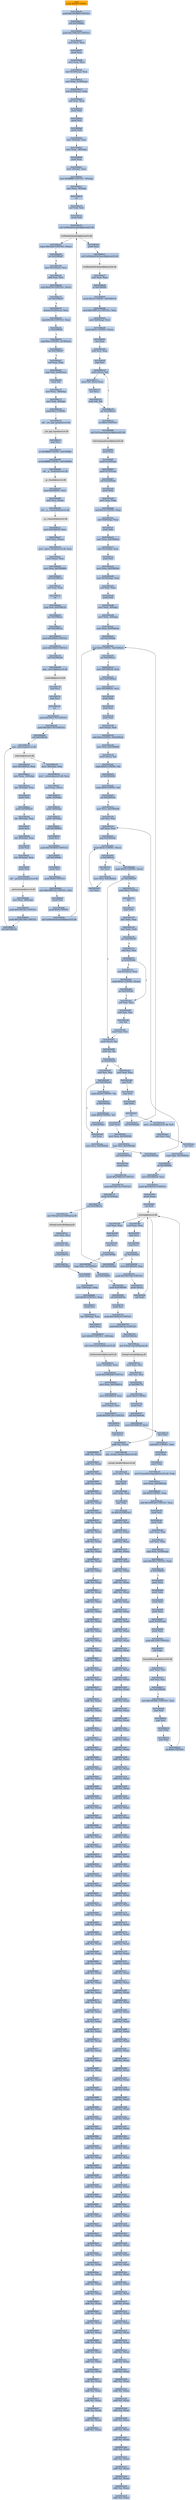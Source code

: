 digraph G {
node[shape=rectangle,style=filled,fillcolor=lightsteelblue,color=lightsteelblue]
bgcolor="transparent"
a0x01006a0cpushl_0x28UINT8[label="start\npushl $0x28<UINT8>",color="lightgrey",fillcolor="orange"];
a0x01006a0epushl_0x1003860UINT32[label="0x01006a0e\npushl $0x1003860<UINT32>"];
a0x01006a13call_0x01006b8c[label="0x01006a13\ncall 0x01006b8c"];
a0x01006b8cpushl_0x1006c40UINT32[label="0x01006b8c\npushl $0x1006c40<UINT32>"];
a0x01006b91movl_fs_0_eax[label="0x01006b91\nmovl %fs:0, %eax"];
a0x01006b97pushl_eax[label="0x01006b97\npushl %eax"];
a0x01006b98movl_esp_fs_0[label="0x01006b98\nmovl %esp, %fs:0"];
a0x01006b9fmovl_0x10esp__eax[label="0x01006b9f\nmovl 0x10(%esp), %eax"];
a0x01006ba3movl_ebp_0x10esp_[label="0x01006ba3\nmovl %ebp, 0x10(%esp)"];
a0x01006ba7leal_0x10esp__ebp[label="0x01006ba7\nleal 0x10(%esp), %ebp"];
a0x01006babsubl_eax_esp[label="0x01006bab\nsubl %eax, %esp"];
a0x01006badpushl_ebx[label="0x01006bad\npushl %ebx"];
a0x01006baepushl_esi[label="0x01006bae\npushl %esi"];
a0x01006bafpushl_edi[label="0x01006baf\npushl %edi"];
a0x01006bb0movl__8ebp__eax[label="0x01006bb0\nmovl -8(%ebp), %eax"];
a0x01006bb3movl_esp__24ebp_[label="0x01006bb3\nmovl %esp, -24(%ebp)"];
a0x01006bb6pushl_eax[label="0x01006bb6\npushl %eax"];
a0x01006bb7movl__4ebp__eax[label="0x01006bb7\nmovl -4(%ebp), %eax"];
a0x01006bbamovl_0xffffffffUINT32__4ebp_[label="0x01006bba\nmovl $0xffffffff<UINT32>, -4(%ebp)"];
a0x01006bc1movl_eax__8ebp_[label="0x01006bc1\nmovl %eax, -8(%ebp)"];
a0x01006bc4ret[label="0x01006bc4\nret"];
a0x01006a18xorl_edi_edi[label="0x01006a18\nxorl %edi, %edi"];
a0x01006a1apushl_edi[label="0x01006a1a\npushl %edi"];
a0x01006a1bcall_GetModuleHandleA_kernel32_dll[label="0x01006a1b\ncall GetModuleHandleA@kernel32.dll"];
GetModuleHandleA_kernel32_dll[label="GetModuleHandleA@kernel32.dll",color="lightgrey",fillcolor="lightgrey"];
a0x01006a21cmpw_0x5a4dUINT16_eax_[label="0x01006a21\ncmpw $0x5a4d<UINT16>, (%eax)"];
a0x01006a26jne_0x01006a47[label="0x01006a26\njne 0x01006a47"];
a0x01006a28movl_0x3ceax__ecx[label="0x01006a28\nmovl 0x3c(%eax), %ecx"];
a0x01006a2baddl_eax_ecx[label="0x01006a2b\naddl %eax, %ecx"];
a0x01006a2dcmpl_0x4550UINT32_ecx_[label="0x01006a2d\ncmpl $0x4550<UINT32>, (%ecx)"];
a0x01006a33jne_0x01006a47[label="0x01006a33\njne 0x01006a47"];
a0x01006a35movzwl_0x18ecx__eax[label="0x01006a35\nmovzwl 0x18(%ecx), %eax"];
a0x01006a39cmpl_0x10bUINT32_eax[label="0x01006a39\ncmpl $0x10b<UINT32>, %eax"];
a0x01006a3eje_0x01006a5f[label="0x01006a3e\nje 0x01006a5f"];
a0x01006a5fcmpl_0xeUINT8_0x74ecx_[label="0x01006a5f\ncmpl $0xe<UINT8>, 0x74(%ecx)"];
a0x01006a63jbe_0x01006a47[label="0x01006a63\njbe 0x01006a47"];
a0x01006a65xorl_eax_eax[label="0x01006a65\nxorl %eax, %eax"];
a0x01006a67cmpl_edi_0xe8ecx_[label="0x01006a67\ncmpl %edi, 0xe8(%ecx)"];
a0x01006a6dsetne_al[label="0x01006a6d\nsetne %al"];
a0x01006a70movl_eax__28ebp_[label="0x01006a70\nmovl %eax, -28(%ebp)"];
a0x01006a73movl_edi__4ebp_[label="0x01006a73\nmovl %edi, -4(%ebp)"];
a0x01006a76pushl_0x1UINT8[label="0x01006a76\npushl $0x1<UINT8>"];
a0x01006a78call___set_app_type_msvcrt_dll[label="0x01006a78\ncall __set_app_type@msvcrt.dll"];
a__set_app_type_msvcrt_dll[label="__set_app_type@msvcrt.dll",color="lightgrey",fillcolor="lightgrey"];
a0x01006a7epopl_ecx[label="0x01006a7e\npopl %ecx"];
a0x01006a7forl_0xffffffffUINT8_0x0100988c[label="0x01006a7f\norl $0xffffffff<UINT8>, 0x0100988c"];
a0x01006a86orl_0xffffffffUINT8_0x01009890[label="0x01006a86\norl $0xffffffff<UINT8>, 0x01009890"];
a0x01006a8dcall___p__fmode_msvcrt_dll[label="0x01006a8d\ncall __p__fmode@msvcrt.dll"];
a__p__fmode_msvcrt_dll[label="__p__fmode@msvcrt.dll",color="lightgrey",fillcolor="lightgrey"];
a0x01006a93movl_0x010093cc_ecx[label="0x01006a93\nmovl 0x010093cc, %ecx"];
a0x01006a99movl_ecx_eax_[label="0x01006a99\nmovl %ecx, (%eax)"];
a0x01006a9bcall___p__commode_msvcrt_dll[label="0x01006a9b\ncall __p__commode@msvcrt.dll"];
a__p__commode_msvcrt_dll[label="__p__commode@msvcrt.dll",color="lightgrey",fillcolor="lightgrey"];
a0x01006aa1movl_0x010093c8_ecx[label="0x01006aa1\nmovl 0x010093c8, %ecx"];
a0x01006aa7movl_ecx_eax_[label="0x01006aa7\nmovl %ecx, (%eax)"];
a0x01006aa9movl__adjust_fdiv_msvcrt_dll_eax[label="0x01006aa9\nmovl _adjust_fdiv@msvcrt.dll, %eax"];
a0x01006aaemovl_eax__eax[label="0x01006aae\nmovl (%eax), %eax"];
a0x01006ab0movl_eax_0x01009894[label="0x01006ab0\nmovl %eax, 0x01009894"];
a0x01006ab5call_0x01006c3c[label="0x01006ab5\ncall 0x01006c3c"];
a0x01006c3cxorl_eax_eax[label="0x01006c3c\nxorl %eax, %eax"];
a0x01006c3eret[label="0x01006c3e\nret"];
a0x01006abacmpl_edi_0x01008120[label="0x01006aba\ncmpl %edi, 0x01008120"];
a0x01006ac0jne_0x01006ace[label="0x01006ac0\njne 0x01006ace"];
a0x01006acecall_0x01006c2a[label="0x01006ace\ncall 0x01006c2a"];
a0x01006c2apushl_0x30000UINT32[label="0x01006c2a\npushl $0x30000<UINT32>"];
a0x01006c2fpushl_0x10000UINT32[label="0x01006c2f\npushl $0x10000<UINT32>"];
a0x01006c34call_0x01006c46[label="0x01006c34\ncall 0x01006c46"];
a0x01006c46jmp__controlfp_msvcrt_dll[label="0x01006c46\njmp _controlfp@msvcrt.dll"];
a_controlfp_msvcrt_dll[label="_controlfp@msvcrt.dll",color="lightgrey",fillcolor="lightgrey"];
a0x01006c39popl_ecx[label="0x01006c39\npopl %ecx"];
a0x01006c3apopl_ecx[label="0x01006c3a\npopl %ecx"];
a0x01006c3bret[label="0x01006c3b\nret"];
a0x01006ad3pushl_0x1001174UINT32[label="0x01006ad3\npushl $0x1001174<UINT32>"];
a0x01006ad8pushl_0x1001170UINT32[label="0x01006ad8\npushl $0x1001170<UINT32>"];
a0x01006addcall_0x01006c24[label="0x01006add\ncall 0x01006c24"];
a0x01006c24jmp__initterm_msvcrt_dll[label="0x01006c24\njmp _initterm@msvcrt.dll"];
a_initterm_msvcrt_dll[label="_initterm@msvcrt.dll",color="lightgrey",fillcolor="lightgrey"];
a0x01006ae2movl_0x010093c4_eax[label="0x01006ae2\nmovl 0x010093c4, %eax"];
a0x01006ae7movl_eax__32ebp_[label="0x01006ae7\nmovl %eax, -32(%ebp)"];
a0x01006aealeal__32ebp__eax[label="0x01006aea\nleal -32(%ebp), %eax"];
a0x01006aedpushl_eax[label="0x01006aed\npushl %eax"];
a0x01006aeepushl_0x010093c0[label="0x01006aee\npushl 0x010093c0"];
a0x01006af4leal__36ebp__eax[label="0x01006af4\nleal -36(%ebp), %eax"];
a0x01006af7pushl_eax[label="0x01006af7\npushl %eax"];
a0x01006af8leal__40ebp__eax[label="0x01006af8\nleal -40(%ebp), %eax"];
a0x01006afbpushl_eax[label="0x01006afb\npushl %eax"];
a0x01006afcleal__44ebp__eax[label="0x01006afc\nleal -44(%ebp), %eax"];
a0x01006affpushl_eax[label="0x01006aff\npushl %eax"];
a0x01006b00call___getmainargs_msvcrt_dll[label="0x01006b00\ncall __getmainargs@msvcrt.dll"];
a__getmainargs_msvcrt_dll[label="__getmainargs@msvcrt.dll",color="lightgrey",fillcolor="lightgrey"];
a0x01006b06movl_eax__48ebp_[label="0x01006b06\nmovl %eax, -48(%ebp)"];
a0x01006b09pushl_0x100116cUINT32[label="0x01006b09\npushl $0x100116c<UINT32>"];
a0x01006b0epushl_0x1001168UINT32[label="0x01006b0e\npushl $0x1001168<UINT32>"];
a0x01006b13call_0x01006c24[label="0x01006b13\ncall 0x01006c24"];
a0x01006b18movl__36ebp__eax[label="0x01006b18\nmovl -36(%ebp), %eax"];
a0x01006b1bmovl___initenv_msvcrt_dll_ecx[label="0x01006b1b\nmovl __initenv@msvcrt.dll, %ecx"];
a0x01006b21movl_eax_ecx_[label="0x01006b21\nmovl %eax, (%ecx)"];
a0x01006b23pushl__36ebp_[label="0x01006b23\npushl -36(%ebp)"];
a0x01006b26pushl__40ebp_[label="0x01006b26\npushl -40(%ebp)"];
a0x01006b29pushl__44ebp_[label="0x01006b29\npushl -44(%ebp)"];
a0x01006b2ccall_0x010068ed[label="0x01006b2c\ncall 0x010068ed"];
a0x010068edpushl_esi[label="0x010068ed\npushl %esi"];
a0x010068eepushl_0x1003850UINT32[label="0x010068ee\npushl $0x1003850<UINT32>"];
a0x010068f3call_0x01006dcc[label="0x010068f3\ncall 0x01006dcc"];
a0x01006dccpushl_esi[label="0x01006dcc\npushl %esi"];
a0x01006dcdpushl_0xffUINT32[label="0x01006dcd\npushl $0xff<UINT32>"];
a0x01006dd2movl_0x1008130UINT32_esi[label="0x01006dd2\nmovl $0x1008130<UINT32>, %esi"];
a0x01006dd7pushl_esi[label="0x01006dd7\npushl %esi"];
a0x01006dd8pushl_0x0UINT8[label="0x01006dd8\npushl $0x0<UINT8>"];
a0x01006ddacall_GetModuleHandleA_kernel32_dll[label="0x01006dda\ncall GetModuleHandleA@kernel32.dll"];
a0x01006de0pushl_eax[label="0x01006de0\npushl %eax"];
a0x01006de1call_GetModuleFileNameA_kernel32_dll[label="0x01006de1\ncall GetModuleFileNameA@kernel32.dll"];
GetModuleFileNameA_kernel32_dll[label="GetModuleFileNameA@kernel32.dll",color="lightgrey",fillcolor="lightgrey"];
a0x01006de7testl_eax_eax[label="0x01006de7\ntestl %eax, %eax"];
a0x01006de9je_0x01006df9[label="0x01006de9\nje 0x01006df9"];
a0x01006df9movb_0x2eUINT8_0x01008130[label="0x01006df9\nmovb $0x2e<UINT8>, 0x01008130"];
a0x01006e00movl_0x1008131UINT32_eax[label="0x01006e00\nmovl $0x1008131<UINT32>, %eax"];
a0x01006e05movl_0x8esp__ecx[label="0x01006e05\nmovl 0x8(%esp), %ecx"];
a0x01006e09movb_0x5cUINT8_eax_[label="0x01006e09\nmovb $0x5c<UINT8>, (%eax)"];
a0x01006e0cincl_eax[label="0x01006e0c\nincl %eax"];
a0x01006e0dsubl_ecx_eax[label="0x01006e0d\nsubl %ecx, %eax"];
a0x01006e0fpopl_esi[label="0x01006e0f\npopl %esi"];
a0x01006e10movb_ecx__dl[label="0x01006e10\nmovb (%ecx), %dl"];
a0x01006e12movb_dl_eaxecx_[label="0x01006e12\nmovb %dl, (%eax,%ecx)"];
a0x01006e15incl_ecx[label="0x01006e15\nincl %ecx"];
a0x01006e16testb_dl_dl[label="0x01006e16\ntestb %dl, %dl"];
a0x01006e18jne_0x01006e10[label="0x01006e18\njne 0x01006e10"];
a0x01006e1aret_0x4UINT16[label="0x01006e1a\nret $0x4<UINT16>"];
a0x010068f8call_GetCommandLineA_kernel32_dll[label="0x010068f8\ncall GetCommandLineA@kernel32.dll"];
GetCommandLineA_kernel32_dll[label="GetCommandLineA@kernel32.dll",color="lightgrey",fillcolor="lightgrey"];
a0x010068fepushl_eax[label="0x010068fe\npushl %eax"];
a0x010068ffpushl_0x10esp_[label="0x010068ff\npushl 0x10(%esp)"];
a0x01006903pushl_0x10esp_[label="0x01006903\npushl 0x10(%esp)"];
a0x01006907call_0x01005eb8[label="0x01006907\ncall 0x01005eb8"];
a0x01005eb8pushl_ebp[label="0x01005eb8\npushl %ebp"];
a0x01005eb9movl_esp_ebp[label="0x01005eb9\nmovl %esp, %ebp"];
a0x01005ebbsubl_0x14UINT8_esp[label="0x01005ebb\nsubl $0x14<UINT8>, %esp"];
a0x01005ebemovl_0x8ebp__eax[label="0x01005ebe\nmovl 0x8(%ebp), %eax"];
a0x01005ec1pushl_ebx[label="0x01005ec1\npushl %ebx"];
a0x01005ec2movl_eax_0x010092e4[label="0x01005ec2\nmovl %eax, 0x010092e4"];
a0x01005ec7movl_0xcebp__eax[label="0x01005ec7\nmovl 0xc(%ebp), %eax"];
a0x01005ecapushl_esi[label="0x01005eca\npushl %esi"];
a0x01005ecbmovl_eax_0x010092e0[label="0x01005ecb\nmovl %eax, 0x010092e0"];
a0x01005ed0movl_0x10ebp__eax[label="0x01005ed0\nmovl 0x10(%ebp), %eax"];
a0x01005ed3xorl_ebx_ebx[label="0x01005ed3\nxorl %ebx, %ebx"];
a0x01005ed5pushl_edi[label="0x01005ed5\npushl %edi"];
a0x01005ed6movl_ebx__8ebp_[label="0x01005ed6\nmovl %ebx, -8(%ebp)"];
a0x01005ed9movl_ebx__4ebp_[label="0x01005ed9\nmovl %ebx, -4(%ebp)"];
a0x01005edcmovl_eax_0x010092dc[label="0x01005edc\nmovl %eax, 0x010092dc"];
a0x01005ee1call_0x01005dfe[label="0x01005ee1\ncall 0x01005dfe"];
a0x01005dfecmpl_0x0UINT8_0x010092e4[label="0x01005dfe\ncmpl $0x0<UINT8>, 0x010092e4"];
a0x01005e05jne_0x01005e1c[label="0x01005e05\njne 0x01005e1c"];
a0x01005e1cmovl_0x010092e0_eax[label="0x01005e1c\nmovl 0x010092e0, %eax"];
a0x01005e21decl_0x010092e4[label="0x01005e21\ndecl 0x010092e4"];
a0x01005e27movl_0x010092dc_ecx[label="0x01005e27\nmovl 0x010092dc, %ecx"];
a0x01005e2dpushl_ebx[label="0x01005e2d\npushl %ebx"];
a0x01005e2epushl_esi[label="0x01005e2e\npushl %esi"];
a0x01005e2fpushl_edi[label="0x01005e2f\npushl %edi"];
a0x01005e30movl_eax__edi[label="0x01005e30\nmovl (%eax), %edi"];
a0x01005e32addl_0x4UINT8_0x010092e0[label="0x01005e32\naddl $0x4<UINT8>, 0x010092e0"];
a0x01005e39movl_edi_0x01008090[label="0x01005e39\nmovl %edi, 0x01008090"];
a0x01005e3fmovb_ecx__al[label="0x01005e3f\nmovb (%ecx), %al"];
a0x01005e41cmpb_0x20UINT8_al[label="0x01005e41\ncmpb $0x20<UINT8>, %al"];
a0x01005e43je_0x01005e49[label="0x01005e43\nje 0x01005e49"];
a0x01005e45cmpb_0x9UINT8_al[label="0x01005e45\ncmpb $0x9<UINT8>, %al"];
a0x01005e47jne_0x01005e52[label="0x01005e47\njne 0x01005e52"];
a0x01005e52movl_ecx_0x010092d8[label="0x01005e52\nmovl %ecx, 0x010092d8"];
a0x01005e58xorl_esi_esi[label="0x01005e58\nxorl %esi, %esi"];
a0x01005e5axorl_eax_eax[label="0x01005e5a\nxorl %eax, %eax"];
a0x01005e5cjmp_0x01005e66[label="0x01005e5c\njmp 0x01005e66"];
a0x01005e66cmpb_0x5cUINT8_ecx_[label="0x01005e66\ncmpb $0x5c<UINT8>, (%ecx)"];
a0x01005e69je_0x01005e5e[label="0x01005e69\nje 0x01005e5e"];
a0x01005e6bcmpb_0x22UINT8_ecx_[label="0x01005e6b\ncmpb $0x22<UINT8>, (%ecx)"];
a0x01005e6ejne_0x01005e97[label="0x01005e6e\njne 0x01005e97"];
a0x01005e70pushl_0x2UINT8[label="0x01005e70\npushl $0x2<UINT8>"];
a0x01005e72cltd_[label="0x01005e72\ncltd "];
a0x01005e73popl_ebx[label="0x01005e73\npopl %ebx"];
a0x01005e74idivl_ebx_eax[label="0x01005e74\nidivl %ebx, %eax"];
a0x01005e76testl_edx_edx[label="0x01005e76\ntestl %edx, %edx"];
a0x01005e78jne_0x01005e97[label="0x01005e78\njne 0x01005e97"];
a0x01005e7atestl_esi_esi[label="0x01005e7a\ntestl %esi, %esi"];
a0x01005e7cje_0x01005e8e[label="0x01005e7c\nje 0x01005e8e"];
a0x01005e8exorl_eax_eax[label="0x01005e8e\nxorl %eax, %eax"];
a0x01005e90testl_esi_esi[label="0x01005e90\ntestl %esi, %esi"];
a0x01005e92sete_al[label="0x01005e92\nsete %al"];
a0x01005e95movl_eax_esi[label="0x01005e95\nmovl %eax, %esi"];
a0x01005e97movb_ecx__al[label="0x01005e97\nmovb (%ecx), %al"];
a0x01005e99testb_al_al[label="0x01005e99\ntestb %al, %al"];
a0x01005e9bje_0x01005eb2[label="0x01005e9b\nje 0x01005eb2"];
a0x01005e9dtestl_esi_esi[label="0x01005e9d\ntestl %esi, %esi"];
a0x01005e9fjne_0x01005ea9[label="0x01005e9f\njne 0x01005ea9"];
a0x01005ea9incl_ecx[label="0x01005ea9\nincl %ecx"];
a0x01005eaamovl_ecx_0x010092dc[label="0x01005eaa\nmovl %ecx, 0x010092dc"];
a0x01005eb0jmp_0x01005e5a[label="0x01005eb0\njmp 0x01005e5a"];
a0x01005e5eincl_ecx[label="0x01005e5e\nincl %ecx"];
a0x01005e5fmovl_ecx_0x010092dc[label="0x01005e5f\nmovl %ecx, 0x010092dc"];
a0x01005e65incl_eax[label="0x01005e65\nincl %eax"];
a0x01005e7eleal_0x1ecx__eax[label="0x01005e7e\nleal 0x1(%ecx), %eax"];
a0x01005e81cmpb_0x22UINT8_eax_[label="0x01005e81\ncmpb $0x22<UINT8>, (%eax)"];
a0x01005e84jne_0x01005e8e[label="0x01005e84\njne 0x01005e8e"];
a0x01005ea1cmpb_0x20UINT8_al[label="0x01005ea1\ncmpb $0x20<UINT8>, %al"];
a0x01005ea3je_0x01005eb2[label="0x01005ea3\nje 0x01005eb2"];
a0x01005ea5cmpb_0x9UINT8_al[label="0x01005ea5\ncmpb $0x9<UINT8>, %al"];
a0x01005ea7je_0x01005eb2[label="0x01005ea7\nje 0x01005eb2"];
a0x01005eb2movl_edi_eax[label="0x01005eb2\nmovl %edi, %eax"];
a0x01005eb4popl_edi[label="0x01005eb4\npopl %edi"];
a0x01005eb5popl_esi[label="0x01005eb5\npopl %esi"];
a0x01005eb6popl_ebx[label="0x01005eb6\npopl %ebx"];
a0x01005eb7ret[label="0x01005eb7\nret"];
a0x01005ee6movl__strcmpi_msvcrt_dll_edi[label="0x01005ee6\nmovl _strcmpi@msvcrt.dll, %edi"];
a0x01005eecxorl_esi_esi[label="0x01005eec\nxorl %esi, %esi"];
a0x01005eeeincl_esi[label="0x01005eee\nincl %esi"];
a0x01005eefcmpl_ebx_0x010092e4[label="0x01005eef\ncmpl %ebx, 0x010092e4"];
a0x01005ef5jle_0x01005f4b[label="0x01005ef5\njle 0x01005f4b"];
a0x01005ef7movl_0x010092e0_eax[label="0x01005ef7\nmovl 0x010092e0, %eax"];
a0x01005efcpushl_0x10037dcUINT32[label="0x01005efc\npushl $0x10037dc<UINT32>"];
a0x01005f01pushl_eax_[label="0x01005f01\npushl (%eax)"];
a0x01005f03call_edi[label="0x01005f03\ncall %edi"];
a_stricmp_msvcrt_dll[label="_stricmp@msvcrt.dll",color="lightgrey",fillcolor="lightgrey"];
a0x01005f05testl_eax_eax[label="0x01005f05\ntestl %eax, %eax"];
a0x01005f07popl_ecx[label="0x01005f07\npopl %ecx"];
a0x01005f08popl_ecx[label="0x01005f08\npopl %ecx"];
a0x01005f09jne_0x01005f28[label="0x01005f09\njne 0x01005f28"];
a0x01005f0bcall_0x01005dfe[label="0x01005f0b\ncall 0x01005dfe"];
a0x01005f28movl_0x010092e0_eax[label="0x01005f28\nmovl 0x010092e0, %eax"];
a0x01005f2dpushl_0x10037d4UINT32[label="0x01005f2d\npushl $0x10037d4<UINT32>"];
a0x01005f32pushl_eax_[label="0x01005f32\npushl (%eax)"];
a0x01005f34call_edi[label="0x01005f34\ncall %edi"];
a0x01005f36testl_eax_eax[label="0x01005f36\ntestl %eax, %eax"];
a0x01005f38popl_ecx[label="0x01005f38\npopl %ecx"];
a0x01005f39popl_ecx[label="0x01005f39\npopl %ecx"];
a0x01005f3ajne_0x01005f4b[label="0x01005f3a\njne 0x01005f4b"];
a0x01005f4bcmpl_ebx_0x010092c0[label="0x01005f4b\ncmpl %ebx, 0x010092c0"];
a0x01005f51jne_0x01005f5e[label="0x01005f51\njne 0x01005f5e"];
a0x01005f53pushl_0x01009390[label="0x01005f53\npushl 0x01009390"];
a0x01005f59call_0x0100474e[label="0x01005f59\ncall 0x0100474e"];
a0x0100474epushl_esi[label="0x0100474e\npushl %esi"];
a0x0100474fpushl_0x10092c0UINT32[label="0x0100474f\npushl $0x10092c0<UINT32>"];
a0x01004754pushl_0x10011fcUINT32[label="0x01004754\npushl $0x10011fc<UINT32>"];
a0x01004759call_0x01006c4c[label="0x01004759\ncall 0x01006c4c"];
a0x01006c4cjmp_DebugCreate_dbgeng_dll[label="0x01006c4c\njmp DebugCreate@dbgeng.dll"];
DebugCreate_dbgeng_dll[label="DebugCreate@dbgeng.dll",color="lightgrey",fillcolor="lightgrey"];
a0x0100475emovl_eax_esi[label="0x0100475e\nmovl %eax, %esi"];
a0x01004760testl_esi_esi[label="0x01004760\ntestl %esi, %esi"];
a0x01004762je_0x0100477b[label="0x01004762\nje 0x0100477b"];
a0x01004764pushl_0x0UINT8[label="0x01004764\npushl $0x0<UINT8>"];
a0x01004766pushl_esi[label="0x01004766\npushl %esi"];
a0x01004767call_0x01006cbb[label="0x01004767\ncall 0x01006cbb"];
a0x01006cbbmovl_0x01008128_eax[label="0x01006cbb\nmovl 0x01008128, %eax"];
a0x01006cc0decl_eax[label="0x01006cc0\ndecl %eax"];
a0x01006cc1andl_0x1UINT8_eax[label="0x01006cc1\nandl $0x1<UINT8>, %eax"];
a0x01006cc4pushl_ebx[label="0x01006cc4\npushl %ebx"];
a0x01006cc5pushl_ebp[label="0x01006cc5\npushl %ebp"];
a0x01006cc6movl_FormatMessageA_kernel32_dll_ebp[label="0x01006cc6\nmovl FormatMessageA@kernel32.dll, %ebp"];
a0x01006cccmovl_eax_0x01008128[label="0x01006ccc\nmovl %eax, 0x01008128"];
a0x01006cd1shll_0x9UINT8_eax[label="0x01006cd1\nshll $0x9<UINT8>, %eax"];
a0x01006cd4addl_0x10093d0UINT32_eax[label="0x01006cd4\naddl $0x10093d0<UINT32>, %eax"];
a0x01006cd9pushl_esi[label="0x01006cd9\npushl %esi"];
a0x01006cdapushl_edi[label="0x01006cda\npushl %edi"];
a0x01006cdbmovl_eax_edi[label="0x01006cdb\nmovl %eax, %edi"];
a0x01006cddxorl_eax_eax[label="0x01006cdd\nxorl %eax, %eax"];
a0x01006cdfcmpl_eax_0x18esp_[label="0x01006cdf\ncmpl %eax, 0x18(%esp)"];
a0x01006ce3movl_0x200UINT32_ebx[label="0x01006ce3\nmovl $0x200<UINT32>, %ebx"];
a0x01006ce8je_0x01006d03[label="0x01006ce8\nje 0x01006d03"];
a0x01006d03pushl_eax[label="0x01006d03\npushl %eax"];
a0x01006d04pushl_ebx[label="0x01006d04\npushl %ebx"];
a0x01006d05pushl_edi[label="0x01006d05\npushl %edi"];
a0x01006d06pushl_eax[label="0x01006d06\npushl %eax"];
a0x01006d07pushl_0x24esp_[label="0x01006d07\npushl 0x24(%esp)"];
a0x01006d0bpushl_eax[label="0x01006d0b\npushl %eax"];
a0x01006d0cpushl_0x1200UINT32[label="0x01006d0c\npushl $0x1200<UINT32>"];
a0x01006d11call_ebp[label="0x01006d11\ncall %ebp"];
FormatMessageA_kernel32_dll[label="FormatMessageA@kernel32.dll",color="lightgrey",fillcolor="lightgrey"];
a0x01006d13movl_eax_esi[label="0x01006d13\nmovl %eax, %esi"];
a0x01006d15testl_esi_esi[label="0x01006d15\ntestl %esi, %esi"];
a0x01006d17jbe_0x01006d36[label="0x01006d17\njbe 0x01006d36"];
a0x01006d36movl_0x100389cUINT32_eax[label="0x01006d36\nmovl $0x100389c<UINT32>, %eax"];
a0x01006d3bpopl_edi[label="0x01006d3b\npopl %edi"];
a0x01006d3cpopl_esi[label="0x01006d3c\npopl %esi"];
a0x01006d3dpopl_ebp[label="0x01006d3d\npopl %ebp"];
a0x01006d3epopl_ebx[label="0x01006d3e\npopl %ebx"];
a0x01006d3fret_0x8UINT16[label="0x01006d3f\nret $0x8<UINT16>"];
a0x00000000addb_al_eax_[label="0x00000000\naddb %al, (%eax)"];
a0x00000002addb_al_eax_[label="0x00000002\naddb %al, (%eax)"];
a0x00000004addb_al_eax_[label="0x00000004\naddb %al, (%eax)"];
a0x00000006addb_al_eax_[label="0x00000006\naddb %al, (%eax)"];
a0x00000008addb_al_eax_[label="0x00000008\naddb %al, (%eax)"];
a0x0000000aaddb_al_eax_[label="0x0000000a\naddb %al, (%eax)"];
a0x0000000caddb_al_eax_[label="0x0000000c\naddb %al, (%eax)"];
a0x0000000eaddb_al_eax_[label="0x0000000e\naddb %al, (%eax)"];
a0x00000010addb_al_eax_[label="0x00000010\naddb %al, (%eax)"];
a0x00000012addb_al_eax_[label="0x00000012\naddb %al, (%eax)"];
a0x00000014addb_al_eax_[label="0x00000014\naddb %al, (%eax)"];
a0x00000016addb_al_eax_[label="0x00000016\naddb %al, (%eax)"];
a0x00000018addb_al_eax_[label="0x00000018\naddb %al, (%eax)"];
a0x0000001aaddb_al_eax_[label="0x0000001a\naddb %al, (%eax)"];
a0x0000001caddb_al_eax_[label="0x0000001c\naddb %al, (%eax)"];
a0x0000001eaddb_al_eax_[label="0x0000001e\naddb %al, (%eax)"];
a0x00000020addb_al_eax_[label="0x00000020\naddb %al, (%eax)"];
a0x00000022addb_al_eax_[label="0x00000022\naddb %al, (%eax)"];
a0x00000024addb_al_eax_[label="0x00000024\naddb %al, (%eax)"];
a0x00000026addb_al_eax_[label="0x00000026\naddb %al, (%eax)"];
a0x00000028addb_al_eax_[label="0x00000028\naddb %al, (%eax)"];
a0x0000002aaddb_al_eax_[label="0x0000002a\naddb %al, (%eax)"];
a0x0000002caddb_al_eax_[label="0x0000002c\naddb %al, (%eax)"];
a0x0000002eaddb_al_eax_[label="0x0000002e\naddb %al, (%eax)"];
a0x00000030addb_al_eax_[label="0x00000030\naddb %al, (%eax)"];
a0x00000032addb_al_eax_[label="0x00000032\naddb %al, (%eax)"];
a0x00000034addb_al_eax_[label="0x00000034\naddb %al, (%eax)"];
a0x00000036addb_al_eax_[label="0x00000036\naddb %al, (%eax)"];
a0x00000038addb_al_eax_[label="0x00000038\naddb %al, (%eax)"];
a0x0000003aaddb_al_eax_[label="0x0000003a\naddb %al, (%eax)"];
a0x0000003caddb_al_eax_[label="0x0000003c\naddb %al, (%eax)"];
a0x0000003eaddb_al_eax_[label="0x0000003e\naddb %al, (%eax)"];
a0x00000040addb_al_eax_[label="0x00000040\naddb %al, (%eax)"];
a0x00000042addb_al_eax_[label="0x00000042\naddb %al, (%eax)"];
a0x00000044addb_al_eax_[label="0x00000044\naddb %al, (%eax)"];
a0x00000046addb_al_eax_[label="0x00000046\naddb %al, (%eax)"];
a0x00000048addb_al_eax_[label="0x00000048\naddb %al, (%eax)"];
a0x0000004aaddb_al_eax_[label="0x0000004a\naddb %al, (%eax)"];
a0x0000004caddb_al_eax_[label="0x0000004c\naddb %al, (%eax)"];
a0x0000004eaddb_al_eax_[label="0x0000004e\naddb %al, (%eax)"];
a0x00000050addb_al_eax_[label="0x00000050\naddb %al, (%eax)"];
a0x00000052addb_al_eax_[label="0x00000052\naddb %al, (%eax)"];
a0x00000054addb_al_eax_[label="0x00000054\naddb %al, (%eax)"];
a0x00000056addb_al_eax_[label="0x00000056\naddb %al, (%eax)"];
a0x00000058addb_al_eax_[label="0x00000058\naddb %al, (%eax)"];
a0x0000005aaddb_al_eax_[label="0x0000005a\naddb %al, (%eax)"];
a0x0000005caddb_al_eax_[label="0x0000005c\naddb %al, (%eax)"];
a0x0000005eaddb_al_eax_[label="0x0000005e\naddb %al, (%eax)"];
a0x00000060addb_al_eax_[label="0x00000060\naddb %al, (%eax)"];
a0x00000062addb_al_eax_[label="0x00000062\naddb %al, (%eax)"];
a0x00000064addb_al_eax_[label="0x00000064\naddb %al, (%eax)"];
a0x00000066addb_al_eax_[label="0x00000066\naddb %al, (%eax)"];
a0x00000068addb_al_eax_[label="0x00000068\naddb %al, (%eax)"];
a0x0000006aaddb_al_eax_[label="0x0000006a\naddb %al, (%eax)"];
a0x0000006caddb_al_eax_[label="0x0000006c\naddb %al, (%eax)"];
a0x0000006eaddb_al_eax_[label="0x0000006e\naddb %al, (%eax)"];
a0x00000070addb_al_eax_[label="0x00000070\naddb %al, (%eax)"];
a0x00000072addb_al_eax_[label="0x00000072\naddb %al, (%eax)"];
a0x00000074addb_al_eax_[label="0x00000074\naddb %al, (%eax)"];
a0x00000076addb_al_eax_[label="0x00000076\naddb %al, (%eax)"];
a0x00000078addb_al_eax_[label="0x00000078\naddb %al, (%eax)"];
a0x0000007aaddb_al_eax_[label="0x0000007a\naddb %al, (%eax)"];
a0x0000007caddb_al_eax_[label="0x0000007c\naddb %al, (%eax)"];
a0x0000007eaddb_al_eax_[label="0x0000007e\naddb %al, (%eax)"];
a0x00000080addb_al_eax_[label="0x00000080\naddb %al, (%eax)"];
a0x00000082addb_al_eax_[label="0x00000082\naddb %al, (%eax)"];
a0x00000084addb_al_eax_[label="0x00000084\naddb %al, (%eax)"];
a0x00000086addb_al_eax_[label="0x00000086\naddb %al, (%eax)"];
a0x00000088addb_al_eax_[label="0x00000088\naddb %al, (%eax)"];
a0x0000008aaddb_al_eax_[label="0x0000008a\naddb %al, (%eax)"];
a0x0000008caddb_al_eax_[label="0x0000008c\naddb %al, (%eax)"];
a0x0000008eaddb_al_eax_[label="0x0000008e\naddb %al, (%eax)"];
a0x00000090addb_al_eax_[label="0x00000090\naddb %al, (%eax)"];
a0x00000092addb_al_eax_[label="0x00000092\naddb %al, (%eax)"];
a0x00000094addb_al_eax_[label="0x00000094\naddb %al, (%eax)"];
a0x00000096addb_al_eax_[label="0x00000096\naddb %al, (%eax)"];
a0x00000098addb_al_eax_[label="0x00000098\naddb %al, (%eax)"];
a0x0000009aaddb_al_eax_[label="0x0000009a\naddb %al, (%eax)"];
a0x0000009caddb_al_eax_[label="0x0000009c\naddb %al, (%eax)"];
a0x0000009eaddb_al_eax_[label="0x0000009e\naddb %al, (%eax)"];
a0x000000a0addb_al_eax_[label="0x000000a0\naddb %al, (%eax)"];
a0x000000a2addb_al_eax_[label="0x000000a2\naddb %al, (%eax)"];
a0x000000a4addb_al_eax_[label="0x000000a4\naddb %al, (%eax)"];
a0x000000a6addb_al_eax_[label="0x000000a6\naddb %al, (%eax)"];
a0x000000a8addb_al_eax_[label="0x000000a8\naddb %al, (%eax)"];
a0x000000aaaddb_al_eax_[label="0x000000aa\naddb %al, (%eax)"];
a0x000000acaddb_al_eax_[label="0x000000ac\naddb %al, (%eax)"];
a0x000000aeaddb_al_eax_[label="0x000000ae\naddb %al, (%eax)"];
a0x000000b0addb_al_eax_[label="0x000000b0\naddb %al, (%eax)"];
a0x000000b2addb_al_eax_[label="0x000000b2\naddb %al, (%eax)"];
a0x000000b4addb_al_eax_[label="0x000000b4\naddb %al, (%eax)"];
a0x000000b6addb_al_eax_[label="0x000000b6\naddb %al, (%eax)"];
a0x000000b8addb_al_eax_[label="0x000000b8\naddb %al, (%eax)"];
a0x000000baaddb_al_eax_[label="0x000000ba\naddb %al, (%eax)"];
a0x000000bcaddb_al_eax_[label="0x000000bc\naddb %al, (%eax)"];
a0x000000beaddb_al_eax_[label="0x000000be\naddb %al, (%eax)"];
a0x000000c0addb_al_eax_[label="0x000000c0\naddb %al, (%eax)"];
a0x000000c2addb_al_eax_[label="0x000000c2\naddb %al, (%eax)"];
a0x000000c4addb_al_eax_[label="0x000000c4\naddb %al, (%eax)"];
a0x000000c6addb_al_eax_[label="0x000000c6\naddb %al, (%eax)"];
a0x000000c8addb_al_eax_[label="0x000000c8\naddb %al, (%eax)"];
a0x000000caaddb_al_eax_[label="0x000000ca\naddb %al, (%eax)"];
a0x01005f10call_0x01005dfe[label="0x01005f10\ncall 0x01005dfe"];
a0x01005f15pushl_eax[label="0x01005f15\npushl %eax"];
a0x01005f16movl_eax_0x01009390[label="0x01005f16\nmovl %eax, 0x01009390"];
a0x01005f1bmovl_esi_0x010093b0[label="0x01005f1b\nmovl %esi, 0x010093b0"];
a0x01005f21call_0x010047ba[label="0x01005f21\ncall 0x010047ba"];
a0x010047bapushl_esi[label="0x010047ba\npushl %esi"];
a0x010047bbpushl_0x10092c0UINT32[label="0x010047bb\npushl $0x10092c0<UINT32>"];
a0x010047c0pushl_0x10011fcUINT32[label="0x010047c0\npushl $0x10011fc<UINT32>"];
a0x010047c5pushl_0x10esp_[label="0x010047c5\npushl 0x10(%esp)"];
a0x010047c9call_0x01006c52[label="0x010047c9\ncall 0x01006c52"];
a0x01006c52jmp_DebugConnect_dbgeng_dll[label="0x01006c52\njmp DebugConnect@dbgeng.dll"];
DebugConnect_dbgeng_dll[label="DebugConnect@dbgeng.dll",color="lightgrey",fillcolor="lightgrey"];
a0x010047cemovl_eax_esi[label="0x010047ce\nmovl %eax, %esi"];
a0x010047d0testl_esi_esi[label="0x010047d0\ntestl %esi, %esi"];
a0x010047d2je_0x010047ee[label="0x010047d2\nje 0x010047ee"];
a0x010047eecall_0x01004606[label="0x010047ee\ncall 0x01004606"];
a0x01004606pushl_ebp[label="0x01004606\npushl %ebp"];
a0x01004607leal__120esp__ebp[label="0x01004607\nleal -120(%esp), %ebp"];
a0x0100460bsubl_0x94UINT32_esp[label="0x0100460b\nsubl $0x94<UINT32>, %esp"];
a0x01004611pushl_esi[label="0x01004611\npushl %esi"];
a0x01004612leal__28ebp__eax[label="0x01004612\nleal -28(%ebp), %eax"];
a0x01004615pushl_eax[label="0x01004615\npushl %eax"];
a0x01004616movl_0x94UINT32__28ebp_[label="0x01004616\nmovl $0x94<UINT32>, -28(%ebp)"];
a0x0100461dcall_GetVersionExA_kernel32_dll[label="0x0100461d\ncall GetVersionExA@kernel32.dll"];
GetVersionExA_kernel32_dll[label="GetVersionExA@kernel32.dll",color="lightgrey",fillcolor="lightgrey"];
a0x01004623movl__12ebp__eax[label="0x01004623\nmovl -12(%ebp), %eax"];
a0x01004626pushl_0x10092b8UINT32[label="0x01004626\npushl $0x10092b8<UINT32>"];
a0x0100462bmovl_eax_0x010092c4[label="0x0100462b\nmovl %eax, 0x010092c4"];
a0x01004630movl_0x010092c0_eax[label="0x01004630\nmovl 0x010092c0, %eax"];
a0x01004635movl_eax__ecx[label="0x01004635\nmovl (%eax), %ecx"];
a0x01004637pushl_0x10011dcUINT32[label="0x01004637\npushl $0x10011dc<UINT32>"];
a0x0100463cpushl_eax[label="0x0100463c\npushl %eax"];
a0x0100463dcall_ecx_[label="0x0100463d\ncall (%ecx)"];
a0x01006c40jmp__except_handler3_msvcrt_dll[label="0x01006c40\njmp _except_handler3@msvcrt.dll"];
a_except_handler3_msvcrt_dll[label="_except_handler3@msvcrt.dll",color="lightgrey",fillcolor="lightgrey"];
a0x7c9032a8movl_fs_0_esp[label="0x7c9032a8\nmovl %fs:0, %esp"];
a0x7c9032afpopl_fs_0[label="0x7c9032af\npopl %fs:0"];
a0x7c9032b6movl_ebp_esp[label="0x7c9032b6\nmovl %ebp, %esp"];
a0x7c9032b8popl_ebp[label="0x7c9032b8\npopl %ebp"];
a0x7c9032b9ret_0x14UINT16[label="0x7c9032b9\nret $0x14<UINT16>"];
a0x00003320addb_al_eax_[label="0x00003320\naddb %al, (%eax)"];
a0x00003322addb_al_eax_[label="0x00003322\naddb %al, (%eax)"];
a0x00003324addb_al_eax_[label="0x00003324\naddb %al, (%eax)"];
a0x00003326addb_al_eax_[label="0x00003326\naddb %al, (%eax)"];
a0x00003328addb_al_eax_[label="0x00003328\naddb %al, (%eax)"];
a0x0000332aaddb_al_eax_[label="0x0000332a\naddb %al, (%eax)"];
a0x0000332caddb_al_eax_[label="0x0000332c\naddb %al, (%eax)"];
a0x0000332eaddb_al_eax_[label="0x0000332e\naddb %al, (%eax)"];
a0x00003330addb_al_eax_[label="0x00003330\naddb %al, (%eax)"];
a0x00003332addb_al_eax_[label="0x00003332\naddb %al, (%eax)"];
a0x00003334addb_al_eax_[label="0x00003334\naddb %al, (%eax)"];
a0x00003336addb_al_eax_[label="0x00003336\naddb %al, (%eax)"];
a0x00003338addb_al_eax_[label="0x00003338\naddb %al, (%eax)"];
a0x0000333aaddb_al_eax_[label="0x0000333a\naddb %al, (%eax)"];
a0x0000333caddb_al_eax_[label="0x0000333c\naddb %al, (%eax)"];
a0x0000333eaddb_al_eax_[label="0x0000333e\naddb %al, (%eax)"];
a0x00003340addb_al_eax_[label="0x00003340\naddb %al, (%eax)"];
a0x00003342addb_al_eax_[label="0x00003342\naddb %al, (%eax)"];
a0x00003344addb_al_eax_[label="0x00003344\naddb %al, (%eax)"];
a0x00003346addb_al_eax_[label="0x00003346\naddb %al, (%eax)"];
a0x00003348addb_al_eax_[label="0x00003348\naddb %al, (%eax)"];
a0x0000334aaddb_al_eax_[label="0x0000334a\naddb %al, (%eax)"];
a0x0000334caddb_al_eax_[label="0x0000334c\naddb %al, (%eax)"];
a0x0000334eaddb_al_eax_[label="0x0000334e\naddb %al, (%eax)"];
a0x00003350addb_al_eax_[label="0x00003350\naddb %al, (%eax)"];
a0x00003352addb_al_eax_[label="0x00003352\naddb %al, (%eax)"];
a0x00003354addb_al_eax_[label="0x00003354\naddb %al, (%eax)"];
a0x00003356addb_al_eax_[label="0x00003356\naddb %al, (%eax)"];
a0x00003358addb_al_eax_[label="0x00003358\naddb %al, (%eax)"];
a0x0000335aaddb_al_eax_[label="0x0000335a\naddb %al, (%eax)"];
a0x0000335caddb_al_eax_[label="0x0000335c\naddb %al, (%eax)"];
a0x0000335eaddb_al_eax_[label="0x0000335e\naddb %al, (%eax)"];
a0x00003360addb_al_eax_[label="0x00003360\naddb %al, (%eax)"];
a0x00003362addb_al_eax_[label="0x00003362\naddb %al, (%eax)"];
a0x00003364addb_al_eax_[label="0x00003364\naddb %al, (%eax)"];
a0x00003366addb_al_eax_[label="0x00003366\naddb %al, (%eax)"];
a0x00003368addb_al_eax_[label="0x00003368\naddb %al, (%eax)"];
a0x0000336aaddb_al_eax_[label="0x0000336a\naddb %al, (%eax)"];
a0x0000336caddb_al_eax_[label="0x0000336c\naddb %al, (%eax)"];
a0x0000336eaddb_al_eax_[label="0x0000336e\naddb %al, (%eax)"];
a0x00003370addb_al_eax_[label="0x00003370\naddb %al, (%eax)"];
a0x00003372addb_al_eax_[label="0x00003372\naddb %al, (%eax)"];
a0x00003374addb_al_eax_[label="0x00003374\naddb %al, (%eax)"];
a0x00003376addb_al_eax_[label="0x00003376\naddb %al, (%eax)"];
a0x00003378addb_al_eax_[label="0x00003378\naddb %al, (%eax)"];
a0x0000337aaddb_al_eax_[label="0x0000337a\naddb %al, (%eax)"];
a0x0000337caddb_al_eax_[label="0x0000337c\naddb %al, (%eax)"];
a0x0000337eaddb_al_eax_[label="0x0000337e\naddb %al, (%eax)"];
a0x00003380addb_al_eax_[label="0x00003380\naddb %al, (%eax)"];
a0x00003382addb_al_eax_[label="0x00003382\naddb %al, (%eax)"];
a0x00003384addb_al_eax_[label="0x00003384\naddb %al, (%eax)"];
a0x00003386addb_al_eax_[label="0x00003386\naddb %al, (%eax)"];
a0x00003388addb_al_eax_[label="0x00003388\naddb %al, (%eax)"];
a0x0000338aaddb_al_eax_[label="0x0000338a\naddb %al, (%eax)"];
a0x0000338caddb_al_eax_[label="0x0000338c\naddb %al, (%eax)"];
a0x0000338eaddb_al_eax_[label="0x0000338e\naddb %al, (%eax)"];
a0x00003390addb_al_eax_[label="0x00003390\naddb %al, (%eax)"];
a0x00003392addb_al_eax_[label="0x00003392\naddb %al, (%eax)"];
a0x00003394addb_al_eax_[label="0x00003394\naddb %al, (%eax)"];
a0x00003396addb_al_eax_[label="0x00003396\naddb %al, (%eax)"];
a0x00003398addb_al_eax_[label="0x00003398\naddb %al, (%eax)"];
a0x0000339aaddb_al_eax_[label="0x0000339a\naddb %al, (%eax)"];
a0x0000339caddb_al_eax_[label="0x0000339c\naddb %al, (%eax)"];
a0x0000339eaddb_al_eax_[label="0x0000339e\naddb %al, (%eax)"];
a0x000033a0addb_al_eax_[label="0x000033a0\naddb %al, (%eax)"];
a0x000033a2addb_al_eax_[label="0x000033a2\naddb %al, (%eax)"];
a0x000033a4addb_al_eax_[label="0x000033a4\naddb %al, (%eax)"];
a0x000033a6addb_al_eax_[label="0x000033a6\naddb %al, (%eax)"];
a0x000033a8addb_al_eax_[label="0x000033a8\naddb %al, (%eax)"];
a0x000033aaaddb_al_eax_[label="0x000033aa\naddb %al, (%eax)"];
a0x000033acaddb_al_eax_[label="0x000033ac\naddb %al, (%eax)"];
a0x000033aeaddb_al_eax_[label="0x000033ae\naddb %al, (%eax)"];
a0x000033b0addb_al_eax_[label="0x000033b0\naddb %al, (%eax)"];
a0x000033b2addb_al_eax_[label="0x000033b2\naddb %al, (%eax)"];
a0x000033b4addb_al_eax_[label="0x000033b4\naddb %al, (%eax)"];
a0x000033b6addb_al_eax_[label="0x000033b6\naddb %al, (%eax)"];
a0x000033b8addb_al_eax_[label="0x000033b8\naddb %al, (%eax)"];
a0x000033baaddb_al_eax_[label="0x000033ba\naddb %al, (%eax)"];
a0x000033bcaddb_al_eax_[label="0x000033bc\naddb %al, (%eax)"];
a0x000033beaddb_al_eax_[label="0x000033be\naddb %al, (%eax)"];
a0x000033c0addb_al_eax_[label="0x000033c0\naddb %al, (%eax)"];
a0x000033c2addb_al_eax_[label="0x000033c2\naddb %al, (%eax)"];
a0x000033c4addb_al_eax_[label="0x000033c4\naddb %al, (%eax)"];
a0x000033c6addb_al_eax_[label="0x000033c6\naddb %al, (%eax)"];
a0x000033c8addb_al_eax_[label="0x000033c8\naddb %al, (%eax)"];
a0x000033caaddb_al_eax_[label="0x000033ca\naddb %al, (%eax)"];
a0x000033ccaddb_al_eax_[label="0x000033cc\naddb %al, (%eax)"];
a0x000033ceaddb_al_eax_[label="0x000033ce\naddb %al, (%eax)"];
a0x000033d0addb_al_eax_[label="0x000033d0\naddb %al, (%eax)"];
a0x000033d2addb_al_eax_[label="0x000033d2\naddb %al, (%eax)"];
a0x000033d4addb_al_eax_[label="0x000033d4\naddb %al, (%eax)"];
a0x000033d6addb_al_eax_[label="0x000033d6\naddb %al, (%eax)"];
a0x000033d8addb_al_eax_[label="0x000033d8\naddb %al, (%eax)"];
a0x000033daaddb_al_eax_[label="0x000033da\naddb %al, (%eax)"];
a0x000033dcaddb_al_eax_[label="0x000033dc\naddb %al, (%eax)"];
a0x000033deaddb_al_eax_[label="0x000033de\naddb %al, (%eax)"];
a0x000033e0addb_al_eax_[label="0x000033e0\naddb %al, (%eax)"];
a0x000033e2addb_al_eax_[label="0x000033e2\naddb %al, (%eax)"];
a0x000033e4addb_al_eax_[label="0x000033e4\naddb %al, (%eax)"];
a0x000033e6addb_al_eax_[label="0x000033e6\naddb %al, (%eax)"];
a0x000033e8addb_al_eax_[label="0x000033e8\naddb %al, (%eax)"];
a0x01006a0cpushl_0x28UINT8 -> a0x01006a0epushl_0x1003860UINT32 [color="#000000"];
a0x01006a0epushl_0x1003860UINT32 -> a0x01006a13call_0x01006b8c [color="#000000"];
a0x01006a13call_0x01006b8c -> a0x01006b8cpushl_0x1006c40UINT32 [color="#000000"];
a0x01006b8cpushl_0x1006c40UINT32 -> a0x01006b91movl_fs_0_eax [color="#000000"];
a0x01006b91movl_fs_0_eax -> a0x01006b97pushl_eax [color="#000000"];
a0x01006b97pushl_eax -> a0x01006b98movl_esp_fs_0 [color="#000000"];
a0x01006b98movl_esp_fs_0 -> a0x01006b9fmovl_0x10esp__eax [color="#000000"];
a0x01006b9fmovl_0x10esp__eax -> a0x01006ba3movl_ebp_0x10esp_ [color="#000000"];
a0x01006ba3movl_ebp_0x10esp_ -> a0x01006ba7leal_0x10esp__ebp [color="#000000"];
a0x01006ba7leal_0x10esp__ebp -> a0x01006babsubl_eax_esp [color="#000000"];
a0x01006babsubl_eax_esp -> a0x01006badpushl_ebx [color="#000000"];
a0x01006badpushl_ebx -> a0x01006baepushl_esi [color="#000000"];
a0x01006baepushl_esi -> a0x01006bafpushl_edi [color="#000000"];
a0x01006bafpushl_edi -> a0x01006bb0movl__8ebp__eax [color="#000000"];
a0x01006bb0movl__8ebp__eax -> a0x01006bb3movl_esp__24ebp_ [color="#000000"];
a0x01006bb3movl_esp__24ebp_ -> a0x01006bb6pushl_eax [color="#000000"];
a0x01006bb6pushl_eax -> a0x01006bb7movl__4ebp__eax [color="#000000"];
a0x01006bb7movl__4ebp__eax -> a0x01006bbamovl_0xffffffffUINT32__4ebp_ [color="#000000"];
a0x01006bbamovl_0xffffffffUINT32__4ebp_ -> a0x01006bc1movl_eax__8ebp_ [color="#000000"];
a0x01006bc1movl_eax__8ebp_ -> a0x01006bc4ret [color="#000000"];
a0x01006bc4ret -> a0x01006a18xorl_edi_edi [color="#000000"];
a0x01006a18xorl_edi_edi -> a0x01006a1apushl_edi [color="#000000"];
a0x01006a1apushl_edi -> a0x01006a1bcall_GetModuleHandleA_kernel32_dll [color="#000000"];
a0x01006a1bcall_GetModuleHandleA_kernel32_dll -> GetModuleHandleA_kernel32_dll [color="#000000"];
GetModuleHandleA_kernel32_dll -> a0x01006a21cmpw_0x5a4dUINT16_eax_ [color="#000000"];
a0x01006a21cmpw_0x5a4dUINT16_eax_ -> a0x01006a26jne_0x01006a47 [color="#000000"];
a0x01006a26jne_0x01006a47 -> a0x01006a28movl_0x3ceax__ecx [color="#000000",label="F"];
a0x01006a28movl_0x3ceax__ecx -> a0x01006a2baddl_eax_ecx [color="#000000"];
a0x01006a2baddl_eax_ecx -> a0x01006a2dcmpl_0x4550UINT32_ecx_ [color="#000000"];
a0x01006a2dcmpl_0x4550UINT32_ecx_ -> a0x01006a33jne_0x01006a47 [color="#000000"];
a0x01006a33jne_0x01006a47 -> a0x01006a35movzwl_0x18ecx__eax [color="#000000",label="F"];
a0x01006a35movzwl_0x18ecx__eax -> a0x01006a39cmpl_0x10bUINT32_eax [color="#000000"];
a0x01006a39cmpl_0x10bUINT32_eax -> a0x01006a3eje_0x01006a5f [color="#000000"];
a0x01006a3eje_0x01006a5f -> a0x01006a5fcmpl_0xeUINT8_0x74ecx_ [color="#000000",label="T"];
a0x01006a5fcmpl_0xeUINT8_0x74ecx_ -> a0x01006a63jbe_0x01006a47 [color="#000000"];
a0x01006a63jbe_0x01006a47 -> a0x01006a65xorl_eax_eax [color="#000000",label="F"];
a0x01006a65xorl_eax_eax -> a0x01006a67cmpl_edi_0xe8ecx_ [color="#000000"];
a0x01006a67cmpl_edi_0xe8ecx_ -> a0x01006a6dsetne_al [color="#000000"];
a0x01006a6dsetne_al -> a0x01006a70movl_eax__28ebp_ [color="#000000"];
a0x01006a70movl_eax__28ebp_ -> a0x01006a73movl_edi__4ebp_ [color="#000000"];
a0x01006a73movl_edi__4ebp_ -> a0x01006a76pushl_0x1UINT8 [color="#000000"];
a0x01006a76pushl_0x1UINT8 -> a0x01006a78call___set_app_type_msvcrt_dll [color="#000000"];
a0x01006a78call___set_app_type_msvcrt_dll -> a__set_app_type_msvcrt_dll [color="#000000"];
a__set_app_type_msvcrt_dll -> a0x01006a7epopl_ecx [color="#000000"];
a0x01006a7epopl_ecx -> a0x01006a7forl_0xffffffffUINT8_0x0100988c [color="#000000"];
a0x01006a7forl_0xffffffffUINT8_0x0100988c -> a0x01006a86orl_0xffffffffUINT8_0x01009890 [color="#000000"];
a0x01006a86orl_0xffffffffUINT8_0x01009890 -> a0x01006a8dcall___p__fmode_msvcrt_dll [color="#000000"];
a0x01006a8dcall___p__fmode_msvcrt_dll -> a__p__fmode_msvcrt_dll [color="#000000"];
a__p__fmode_msvcrt_dll -> a0x01006a93movl_0x010093cc_ecx [color="#000000"];
a0x01006a93movl_0x010093cc_ecx -> a0x01006a99movl_ecx_eax_ [color="#000000"];
a0x01006a99movl_ecx_eax_ -> a0x01006a9bcall___p__commode_msvcrt_dll [color="#000000"];
a0x01006a9bcall___p__commode_msvcrt_dll -> a__p__commode_msvcrt_dll [color="#000000"];
a__p__commode_msvcrt_dll -> a0x01006aa1movl_0x010093c8_ecx [color="#000000"];
a0x01006aa1movl_0x010093c8_ecx -> a0x01006aa7movl_ecx_eax_ [color="#000000"];
a0x01006aa7movl_ecx_eax_ -> a0x01006aa9movl__adjust_fdiv_msvcrt_dll_eax [color="#000000"];
a0x01006aa9movl__adjust_fdiv_msvcrt_dll_eax -> a0x01006aaemovl_eax__eax [color="#000000"];
a0x01006aaemovl_eax__eax -> a0x01006ab0movl_eax_0x01009894 [color="#000000"];
a0x01006ab0movl_eax_0x01009894 -> a0x01006ab5call_0x01006c3c [color="#000000"];
a0x01006ab5call_0x01006c3c -> a0x01006c3cxorl_eax_eax [color="#000000"];
a0x01006c3cxorl_eax_eax -> a0x01006c3eret [color="#000000"];
a0x01006c3eret -> a0x01006abacmpl_edi_0x01008120 [color="#000000"];
a0x01006abacmpl_edi_0x01008120 -> a0x01006ac0jne_0x01006ace [color="#000000"];
a0x01006ac0jne_0x01006ace -> a0x01006acecall_0x01006c2a [color="#000000",label="T"];
a0x01006acecall_0x01006c2a -> a0x01006c2apushl_0x30000UINT32 [color="#000000"];
a0x01006c2apushl_0x30000UINT32 -> a0x01006c2fpushl_0x10000UINT32 [color="#000000"];
a0x01006c2fpushl_0x10000UINT32 -> a0x01006c34call_0x01006c46 [color="#000000"];
a0x01006c34call_0x01006c46 -> a0x01006c46jmp__controlfp_msvcrt_dll [color="#000000"];
a0x01006c46jmp__controlfp_msvcrt_dll -> a_controlfp_msvcrt_dll [color="#000000"];
a_controlfp_msvcrt_dll -> a0x01006c39popl_ecx [color="#000000"];
a0x01006c39popl_ecx -> a0x01006c3apopl_ecx [color="#000000"];
a0x01006c3apopl_ecx -> a0x01006c3bret [color="#000000"];
a0x01006c3bret -> a0x01006ad3pushl_0x1001174UINT32 [color="#000000"];
a0x01006ad3pushl_0x1001174UINT32 -> a0x01006ad8pushl_0x1001170UINT32 [color="#000000"];
a0x01006ad8pushl_0x1001170UINT32 -> a0x01006addcall_0x01006c24 [color="#000000"];
a0x01006addcall_0x01006c24 -> a0x01006c24jmp__initterm_msvcrt_dll [color="#000000"];
a0x01006c24jmp__initterm_msvcrt_dll -> a_initterm_msvcrt_dll [color="#000000"];
a_initterm_msvcrt_dll -> a0x01006ae2movl_0x010093c4_eax [color="#000000"];
a0x01006ae2movl_0x010093c4_eax -> a0x01006ae7movl_eax__32ebp_ [color="#000000"];
a0x01006ae7movl_eax__32ebp_ -> a0x01006aealeal__32ebp__eax [color="#000000"];
a0x01006aealeal__32ebp__eax -> a0x01006aedpushl_eax [color="#000000"];
a0x01006aedpushl_eax -> a0x01006aeepushl_0x010093c0 [color="#000000"];
a0x01006aeepushl_0x010093c0 -> a0x01006af4leal__36ebp__eax [color="#000000"];
a0x01006af4leal__36ebp__eax -> a0x01006af7pushl_eax [color="#000000"];
a0x01006af7pushl_eax -> a0x01006af8leal__40ebp__eax [color="#000000"];
a0x01006af8leal__40ebp__eax -> a0x01006afbpushl_eax [color="#000000"];
a0x01006afbpushl_eax -> a0x01006afcleal__44ebp__eax [color="#000000"];
a0x01006afcleal__44ebp__eax -> a0x01006affpushl_eax [color="#000000"];
a0x01006affpushl_eax -> a0x01006b00call___getmainargs_msvcrt_dll [color="#000000"];
a0x01006b00call___getmainargs_msvcrt_dll -> a__getmainargs_msvcrt_dll [color="#000000"];
a__getmainargs_msvcrt_dll -> a0x01006b06movl_eax__48ebp_ [color="#000000"];
a0x01006b06movl_eax__48ebp_ -> a0x01006b09pushl_0x100116cUINT32 [color="#000000"];
a0x01006b09pushl_0x100116cUINT32 -> a0x01006b0epushl_0x1001168UINT32 [color="#000000"];
a0x01006b0epushl_0x1001168UINT32 -> a0x01006b13call_0x01006c24 [color="#000000"];
a0x01006b13call_0x01006c24 -> a0x01006c24jmp__initterm_msvcrt_dll [color="#000000"];
a_initterm_msvcrt_dll -> a0x01006b18movl__36ebp__eax [color="#000000"];
a0x01006b18movl__36ebp__eax -> a0x01006b1bmovl___initenv_msvcrt_dll_ecx [color="#000000"];
a0x01006b1bmovl___initenv_msvcrt_dll_ecx -> a0x01006b21movl_eax_ecx_ [color="#000000"];
a0x01006b21movl_eax_ecx_ -> a0x01006b23pushl__36ebp_ [color="#000000"];
a0x01006b23pushl__36ebp_ -> a0x01006b26pushl__40ebp_ [color="#000000"];
a0x01006b26pushl__40ebp_ -> a0x01006b29pushl__44ebp_ [color="#000000"];
a0x01006b29pushl__44ebp_ -> a0x01006b2ccall_0x010068ed [color="#000000"];
a0x01006b2ccall_0x010068ed -> a0x010068edpushl_esi [color="#000000"];
a0x010068edpushl_esi -> a0x010068eepushl_0x1003850UINT32 [color="#000000"];
a0x010068eepushl_0x1003850UINT32 -> a0x010068f3call_0x01006dcc [color="#000000"];
a0x010068f3call_0x01006dcc -> a0x01006dccpushl_esi [color="#000000"];
a0x01006dccpushl_esi -> a0x01006dcdpushl_0xffUINT32 [color="#000000"];
a0x01006dcdpushl_0xffUINT32 -> a0x01006dd2movl_0x1008130UINT32_esi [color="#000000"];
a0x01006dd2movl_0x1008130UINT32_esi -> a0x01006dd7pushl_esi [color="#000000"];
a0x01006dd7pushl_esi -> a0x01006dd8pushl_0x0UINT8 [color="#000000"];
a0x01006dd8pushl_0x0UINT8 -> a0x01006ddacall_GetModuleHandleA_kernel32_dll [color="#000000"];
a0x01006ddacall_GetModuleHandleA_kernel32_dll -> GetModuleHandleA_kernel32_dll [color="#000000"];
GetModuleHandleA_kernel32_dll -> a0x01006de0pushl_eax [color="#000000"];
a0x01006de0pushl_eax -> a0x01006de1call_GetModuleFileNameA_kernel32_dll [color="#000000"];
a0x01006de1call_GetModuleFileNameA_kernel32_dll -> GetModuleFileNameA_kernel32_dll [color="#000000"];
GetModuleFileNameA_kernel32_dll -> a0x01006de7testl_eax_eax [color="#000000"];
a0x01006de7testl_eax_eax -> a0x01006de9je_0x01006df9 [color="#000000"];
a0x01006de9je_0x01006df9 -> a0x01006df9movb_0x2eUINT8_0x01008130 [color="#000000",label="T"];
a0x01006df9movb_0x2eUINT8_0x01008130 -> a0x01006e00movl_0x1008131UINT32_eax [color="#000000"];
a0x01006e00movl_0x1008131UINT32_eax -> a0x01006e05movl_0x8esp__ecx [color="#000000"];
a0x01006e05movl_0x8esp__ecx -> a0x01006e09movb_0x5cUINT8_eax_ [color="#000000"];
a0x01006e09movb_0x5cUINT8_eax_ -> a0x01006e0cincl_eax [color="#000000"];
a0x01006e0cincl_eax -> a0x01006e0dsubl_ecx_eax [color="#000000"];
a0x01006e0dsubl_ecx_eax -> a0x01006e0fpopl_esi [color="#000000"];
a0x01006e0fpopl_esi -> a0x01006e10movb_ecx__dl [color="#000000"];
a0x01006e10movb_ecx__dl -> a0x01006e12movb_dl_eaxecx_ [color="#000000"];
a0x01006e12movb_dl_eaxecx_ -> a0x01006e15incl_ecx [color="#000000"];
a0x01006e15incl_ecx -> a0x01006e16testb_dl_dl [color="#000000"];
a0x01006e16testb_dl_dl -> a0x01006e18jne_0x01006e10 [color="#000000"];
a0x01006e18jne_0x01006e10 -> a0x01006e10movb_ecx__dl [color="#000000",label="T"];
a0x01006e18jne_0x01006e10 -> a0x01006e1aret_0x4UINT16 [color="#000000",label="F"];
a0x01006e1aret_0x4UINT16 -> a0x010068f8call_GetCommandLineA_kernel32_dll [color="#000000"];
a0x010068f8call_GetCommandLineA_kernel32_dll -> GetCommandLineA_kernel32_dll [color="#000000"];
GetCommandLineA_kernel32_dll -> a0x010068fepushl_eax [color="#000000"];
a0x010068fepushl_eax -> a0x010068ffpushl_0x10esp_ [color="#000000"];
a0x010068ffpushl_0x10esp_ -> a0x01006903pushl_0x10esp_ [color="#000000"];
a0x01006903pushl_0x10esp_ -> a0x01006907call_0x01005eb8 [color="#000000"];
a0x01006907call_0x01005eb8 -> a0x01005eb8pushl_ebp [color="#000000"];
a0x01005eb8pushl_ebp -> a0x01005eb9movl_esp_ebp [color="#000000"];
a0x01005eb9movl_esp_ebp -> a0x01005ebbsubl_0x14UINT8_esp [color="#000000"];
a0x01005ebbsubl_0x14UINT8_esp -> a0x01005ebemovl_0x8ebp__eax [color="#000000"];
a0x01005ebemovl_0x8ebp__eax -> a0x01005ec1pushl_ebx [color="#000000"];
a0x01005ec1pushl_ebx -> a0x01005ec2movl_eax_0x010092e4 [color="#000000"];
a0x01005ec2movl_eax_0x010092e4 -> a0x01005ec7movl_0xcebp__eax [color="#000000"];
a0x01005ec7movl_0xcebp__eax -> a0x01005ecapushl_esi [color="#000000"];
a0x01005ecapushl_esi -> a0x01005ecbmovl_eax_0x010092e0 [color="#000000"];
a0x01005ecbmovl_eax_0x010092e0 -> a0x01005ed0movl_0x10ebp__eax [color="#000000"];
a0x01005ed0movl_0x10ebp__eax -> a0x01005ed3xorl_ebx_ebx [color="#000000"];
a0x01005ed3xorl_ebx_ebx -> a0x01005ed5pushl_edi [color="#000000"];
a0x01005ed5pushl_edi -> a0x01005ed6movl_ebx__8ebp_ [color="#000000"];
a0x01005ed6movl_ebx__8ebp_ -> a0x01005ed9movl_ebx__4ebp_ [color="#000000"];
a0x01005ed9movl_ebx__4ebp_ -> a0x01005edcmovl_eax_0x010092dc [color="#000000"];
a0x01005edcmovl_eax_0x010092dc -> a0x01005ee1call_0x01005dfe [color="#000000"];
a0x01005ee1call_0x01005dfe -> a0x01005dfecmpl_0x0UINT8_0x010092e4 [color="#000000"];
a0x01005dfecmpl_0x0UINT8_0x010092e4 -> a0x01005e05jne_0x01005e1c [color="#000000"];
a0x01005e05jne_0x01005e1c -> a0x01005e1cmovl_0x010092e0_eax [color="#000000",label="T"];
a0x01005e1cmovl_0x010092e0_eax -> a0x01005e21decl_0x010092e4 [color="#000000"];
a0x01005e21decl_0x010092e4 -> a0x01005e27movl_0x010092dc_ecx [color="#000000"];
a0x01005e27movl_0x010092dc_ecx -> a0x01005e2dpushl_ebx [color="#000000"];
a0x01005e2dpushl_ebx -> a0x01005e2epushl_esi [color="#000000"];
a0x01005e2epushl_esi -> a0x01005e2fpushl_edi [color="#000000"];
a0x01005e2fpushl_edi -> a0x01005e30movl_eax__edi [color="#000000"];
a0x01005e30movl_eax__edi -> a0x01005e32addl_0x4UINT8_0x010092e0 [color="#000000"];
a0x01005e32addl_0x4UINT8_0x010092e0 -> a0x01005e39movl_edi_0x01008090 [color="#000000"];
a0x01005e39movl_edi_0x01008090 -> a0x01005e3fmovb_ecx__al [color="#000000"];
a0x01005e3fmovb_ecx__al -> a0x01005e41cmpb_0x20UINT8_al [color="#000000"];
a0x01005e41cmpb_0x20UINT8_al -> a0x01005e43je_0x01005e49 [color="#000000"];
a0x01005e43je_0x01005e49 -> a0x01005e45cmpb_0x9UINT8_al [color="#000000",label="F"];
a0x01005e45cmpb_0x9UINT8_al -> a0x01005e47jne_0x01005e52 [color="#000000"];
a0x01005e47jne_0x01005e52 -> a0x01005e52movl_ecx_0x010092d8 [color="#000000",label="T"];
a0x01005e52movl_ecx_0x010092d8 -> a0x01005e58xorl_esi_esi [color="#000000"];
a0x01005e58xorl_esi_esi -> a0x01005e5axorl_eax_eax [color="#000000"];
a0x01005e5axorl_eax_eax -> a0x01005e5cjmp_0x01005e66 [color="#000000"];
a0x01005e5cjmp_0x01005e66 -> a0x01005e66cmpb_0x5cUINT8_ecx_ [color="#000000"];
a0x01005e66cmpb_0x5cUINT8_ecx_ -> a0x01005e69je_0x01005e5e [color="#000000"];
a0x01005e69je_0x01005e5e -> a0x01005e6bcmpb_0x22UINT8_ecx_ [color="#000000",label="F"];
a0x01005e6bcmpb_0x22UINT8_ecx_ -> a0x01005e6ejne_0x01005e97 [color="#000000"];
a0x01005e6ejne_0x01005e97 -> a0x01005e70pushl_0x2UINT8 [color="#000000",label="F"];
a0x01005e70pushl_0x2UINT8 -> a0x01005e72cltd_ [color="#000000"];
a0x01005e72cltd_ -> a0x01005e73popl_ebx [color="#000000"];
a0x01005e73popl_ebx -> a0x01005e74idivl_ebx_eax [color="#000000"];
a0x01005e74idivl_ebx_eax -> a0x01005e76testl_edx_edx [color="#000000"];
a0x01005e76testl_edx_edx -> a0x01005e78jne_0x01005e97 [color="#000000"];
a0x01005e78jne_0x01005e97 -> a0x01005e7atestl_esi_esi [color="#000000",label="F"];
a0x01005e7atestl_esi_esi -> a0x01005e7cje_0x01005e8e [color="#000000"];
a0x01005e7cje_0x01005e8e -> a0x01005e8exorl_eax_eax [color="#000000",label="T"];
a0x01005e8exorl_eax_eax -> a0x01005e90testl_esi_esi [color="#000000"];
a0x01005e90testl_esi_esi -> a0x01005e92sete_al [color="#000000"];
a0x01005e92sete_al -> a0x01005e95movl_eax_esi [color="#000000"];
a0x01005e95movl_eax_esi -> a0x01005e97movb_ecx__al [color="#000000"];
a0x01005e97movb_ecx__al -> a0x01005e99testb_al_al [color="#000000"];
a0x01005e99testb_al_al -> a0x01005e9bje_0x01005eb2 [color="#000000"];
a0x01005e9bje_0x01005eb2 -> a0x01005e9dtestl_esi_esi [color="#000000",label="F"];
a0x01005e9dtestl_esi_esi -> a0x01005e9fjne_0x01005ea9 [color="#000000"];
a0x01005e9fjne_0x01005ea9 -> a0x01005ea9incl_ecx [color="#000000",label="T"];
a0x01005ea9incl_ecx -> a0x01005eaamovl_ecx_0x010092dc [color="#000000"];
a0x01005eaamovl_ecx_0x010092dc -> a0x01005eb0jmp_0x01005e5a [color="#000000"];
a0x01005eb0jmp_0x01005e5a -> a0x01005e5axorl_eax_eax [color="#000000"];
a0x01005e6ejne_0x01005e97 -> a0x01005e97movb_ecx__al [color="#000000",label="T"];
a0x01005e69je_0x01005e5e -> a0x01005e5eincl_ecx [color="#000000",label="T"];
a0x01005e5eincl_ecx -> a0x01005e5fmovl_ecx_0x010092dc [color="#000000"];
a0x01005e5fmovl_ecx_0x010092dc -> a0x01005e65incl_eax [color="#000000"];
a0x01005e65incl_eax -> a0x01005e66cmpb_0x5cUINT8_ecx_ [color="#000000"];
a0x01005e7cje_0x01005e8e -> a0x01005e7eleal_0x1ecx__eax [color="#000000",label="F"];
a0x01005e7eleal_0x1ecx__eax -> a0x01005e81cmpb_0x22UINT8_eax_ [color="#000000"];
a0x01005e81cmpb_0x22UINT8_eax_ -> a0x01005e84jne_0x01005e8e [color="#000000"];
a0x01005e84jne_0x01005e8e -> a0x01005e8exorl_eax_eax [color="#000000",label="T"];
a0x01005e9fjne_0x01005ea9 -> a0x01005ea1cmpb_0x20UINT8_al [color="#000000",label="F"];
a0x01005ea1cmpb_0x20UINT8_al -> a0x01005ea3je_0x01005eb2 [color="#000000"];
a0x01005ea3je_0x01005eb2 -> a0x01005ea5cmpb_0x9UINT8_al [color="#000000",label="F"];
a0x01005ea5cmpb_0x9UINT8_al -> a0x01005ea7je_0x01005eb2 [color="#000000"];
a0x01005ea7je_0x01005eb2 -> a0x01005ea9incl_ecx [color="#000000",label="F"];
a0x01005e9bje_0x01005eb2 -> a0x01005eb2movl_edi_eax [color="#000000",label="T"];
a0x01005eb2movl_edi_eax -> a0x01005eb4popl_edi [color="#000000"];
a0x01005eb4popl_edi -> a0x01005eb5popl_esi [color="#000000"];
a0x01005eb5popl_esi -> a0x01005eb6popl_ebx [color="#000000"];
a0x01005eb6popl_ebx -> a0x01005eb7ret [color="#000000"];
a0x01005eb7ret -> a0x01005ee6movl__strcmpi_msvcrt_dll_edi [color="#000000"];
a0x01005ee6movl__strcmpi_msvcrt_dll_edi -> a0x01005eecxorl_esi_esi [color="#000000"];
a0x01005eecxorl_esi_esi -> a0x01005eeeincl_esi [color="#000000"];
a0x01005eeeincl_esi -> a0x01005eefcmpl_ebx_0x010092e4 [color="#000000"];
a0x01005eefcmpl_ebx_0x010092e4 -> a0x01005ef5jle_0x01005f4b [color="#000000"];
a0x01005ef5jle_0x01005f4b -> a0x01005ef7movl_0x010092e0_eax [color="#000000",label="F"];
a0x01005ef7movl_0x010092e0_eax -> a0x01005efcpushl_0x10037dcUINT32 [color="#000000"];
a0x01005efcpushl_0x10037dcUINT32 -> a0x01005f01pushl_eax_ [color="#000000"];
a0x01005f01pushl_eax_ -> a0x01005f03call_edi [color="#000000"];
a0x01005f03call_edi -> a_stricmp_msvcrt_dll [color="#000000"];
a_stricmp_msvcrt_dll -> a0x01005f05testl_eax_eax [color="#000000"];
a0x01005f05testl_eax_eax -> a0x01005f07popl_ecx [color="#000000"];
a0x01005f07popl_ecx -> a0x01005f08popl_ecx [color="#000000"];
a0x01005f08popl_ecx -> a0x01005f09jne_0x01005f28 [color="#000000"];
a0x01005f09jne_0x01005f28 -> a0x01005f0bcall_0x01005dfe [color="#000000",label="F"];
a0x01005f09jne_0x01005f28 -> a0x01005f28movl_0x010092e0_eax [color="#000000",label="T"];
a0x01005f28movl_0x010092e0_eax -> a0x01005f2dpushl_0x10037d4UINT32 [color="#000000"];
a0x01005f2dpushl_0x10037d4UINT32 -> a0x01005f32pushl_eax_ [color="#000000"];
a0x01005f32pushl_eax_ -> a0x01005f34call_edi [color="#000000"];
a0x01005f34call_edi -> a_stricmp_msvcrt_dll [color="#000000"];
a_stricmp_msvcrt_dll -> a0x01005f36testl_eax_eax [color="#000000"];
a0x01005f36testl_eax_eax -> a0x01005f38popl_ecx [color="#000000"];
a0x01005f38popl_ecx -> a0x01005f39popl_ecx [color="#000000"];
a0x01005f39popl_ecx -> a0x01005f3ajne_0x01005f4b [color="#000000"];
a0x01005f3ajne_0x01005f4b -> a0x01005f4bcmpl_ebx_0x010092c0 [color="#000000",label="T"];
a0x01005f4bcmpl_ebx_0x010092c0 -> a0x01005f51jne_0x01005f5e [color="#000000"];
a0x01005f51jne_0x01005f5e -> a0x01005f53pushl_0x01009390 [color="#000000",label="F"];
a0x01005f53pushl_0x01009390 -> a0x01005f59call_0x0100474e [color="#000000"];
a0x01005f59call_0x0100474e -> a0x0100474epushl_esi [color="#000000"];
a0x0100474epushl_esi -> a0x0100474fpushl_0x10092c0UINT32 [color="#000000"];
a0x0100474fpushl_0x10092c0UINT32 -> a0x01004754pushl_0x10011fcUINT32 [color="#000000"];
a0x01004754pushl_0x10011fcUINT32 -> a0x01004759call_0x01006c4c [color="#000000"];
a0x01004759call_0x01006c4c -> a0x01006c4cjmp_DebugCreate_dbgeng_dll [color="#000000"];
a0x01006c4cjmp_DebugCreate_dbgeng_dll -> DebugCreate_dbgeng_dll [color="#000000"];
DebugCreate_dbgeng_dll -> a0x0100475emovl_eax_esi [color="#000000"];
a0x0100475emovl_eax_esi -> a0x01004760testl_esi_esi [color="#000000"];
a0x01004760testl_esi_esi -> a0x01004762je_0x0100477b [color="#000000"];
a0x01004762je_0x0100477b -> a0x01004764pushl_0x0UINT8 [color="#000000",label="F"];
a0x01004764pushl_0x0UINT8 -> a0x01004766pushl_esi [color="#000000"];
a0x01004766pushl_esi -> a0x01004767call_0x01006cbb [color="#000000"];
a0x01004767call_0x01006cbb -> a0x01006cbbmovl_0x01008128_eax [color="#000000"];
a0x01006cbbmovl_0x01008128_eax -> a0x01006cc0decl_eax [color="#000000"];
a0x01006cc0decl_eax -> a0x01006cc1andl_0x1UINT8_eax [color="#000000"];
a0x01006cc1andl_0x1UINT8_eax -> a0x01006cc4pushl_ebx [color="#000000"];
a0x01006cc4pushl_ebx -> a0x01006cc5pushl_ebp [color="#000000"];
a0x01006cc5pushl_ebp -> a0x01006cc6movl_FormatMessageA_kernel32_dll_ebp [color="#000000"];
a0x01006cc6movl_FormatMessageA_kernel32_dll_ebp -> a0x01006cccmovl_eax_0x01008128 [color="#000000"];
a0x01006cccmovl_eax_0x01008128 -> a0x01006cd1shll_0x9UINT8_eax [color="#000000"];
a0x01006cd1shll_0x9UINT8_eax -> a0x01006cd4addl_0x10093d0UINT32_eax [color="#000000"];
a0x01006cd4addl_0x10093d0UINT32_eax -> a0x01006cd9pushl_esi [color="#000000"];
a0x01006cd9pushl_esi -> a0x01006cdapushl_edi [color="#000000"];
a0x01006cdapushl_edi -> a0x01006cdbmovl_eax_edi [color="#000000"];
a0x01006cdbmovl_eax_edi -> a0x01006cddxorl_eax_eax [color="#000000"];
a0x01006cddxorl_eax_eax -> a0x01006cdfcmpl_eax_0x18esp_ [color="#000000"];
a0x01006cdfcmpl_eax_0x18esp_ -> a0x01006ce3movl_0x200UINT32_ebx [color="#000000"];
a0x01006ce3movl_0x200UINT32_ebx -> a0x01006ce8je_0x01006d03 [color="#000000"];
a0x01006ce8je_0x01006d03 -> a0x01006d03pushl_eax [color="#000000",label="T"];
a0x01006d03pushl_eax -> a0x01006d04pushl_ebx [color="#000000"];
a0x01006d04pushl_ebx -> a0x01006d05pushl_edi [color="#000000"];
a0x01006d05pushl_edi -> a0x01006d06pushl_eax [color="#000000"];
a0x01006d06pushl_eax -> a0x01006d07pushl_0x24esp_ [color="#000000"];
a0x01006d07pushl_0x24esp_ -> a0x01006d0bpushl_eax [color="#000000"];
a0x01006d0bpushl_eax -> a0x01006d0cpushl_0x1200UINT32 [color="#000000"];
a0x01006d0cpushl_0x1200UINT32 -> a0x01006d11call_ebp [color="#000000"];
a0x01006d11call_ebp -> FormatMessageA_kernel32_dll [color="#000000"];
FormatMessageA_kernel32_dll -> a0x01006d13movl_eax_esi [color="#000000"];
a0x01006d13movl_eax_esi -> a0x01006d15testl_esi_esi [color="#000000"];
a0x01006d15testl_esi_esi -> a0x01006d17jbe_0x01006d36 [color="#000000"];
a0x01006d17jbe_0x01006d36 -> a0x01006d36movl_0x100389cUINT32_eax [color="#000000",label="T"];
a0x01006d36movl_0x100389cUINT32_eax -> a0x01006d3bpopl_edi [color="#000000"];
a0x01006d3bpopl_edi -> a0x01006d3cpopl_esi [color="#000000"];
a0x01006d3cpopl_esi -> a0x01006d3dpopl_ebp [color="#000000"];
a0x01006d3dpopl_ebp -> a0x01006d3epopl_ebx [color="#000000"];
a0x01006d3epopl_ebx -> a0x01006d3fret_0x8UINT16 [color="#000000"];
a0x01006d3fret_0x8UINT16 -> a_stricmp_msvcrt_dll [color="#000000"];
a_stricmp_msvcrt_dll -> a0x00000000addb_al_eax_ [color="#000000"];
a0x00000000addb_al_eax_ -> a0x00000002addb_al_eax_ [color="#000000"];
a0x00000002addb_al_eax_ -> a0x00000004addb_al_eax_ [color="#000000"];
a0x00000004addb_al_eax_ -> a0x00000006addb_al_eax_ [color="#000000"];
a0x00000006addb_al_eax_ -> a0x00000008addb_al_eax_ [color="#000000"];
a0x00000008addb_al_eax_ -> a0x0000000aaddb_al_eax_ [color="#000000"];
a0x0000000aaddb_al_eax_ -> a0x0000000caddb_al_eax_ [color="#000000"];
a0x0000000caddb_al_eax_ -> a0x0000000eaddb_al_eax_ [color="#000000"];
a0x0000000eaddb_al_eax_ -> a0x00000010addb_al_eax_ [color="#000000"];
a0x00000010addb_al_eax_ -> a0x00000012addb_al_eax_ [color="#000000"];
a0x00000012addb_al_eax_ -> a0x00000014addb_al_eax_ [color="#000000"];
a0x00000014addb_al_eax_ -> a0x00000016addb_al_eax_ [color="#000000"];
a0x00000016addb_al_eax_ -> a0x00000018addb_al_eax_ [color="#000000"];
a0x00000018addb_al_eax_ -> a0x0000001aaddb_al_eax_ [color="#000000"];
a0x0000001aaddb_al_eax_ -> a0x0000001caddb_al_eax_ [color="#000000"];
a0x0000001caddb_al_eax_ -> a0x0000001eaddb_al_eax_ [color="#000000"];
a0x0000001eaddb_al_eax_ -> a0x00000020addb_al_eax_ [color="#000000"];
a0x00000020addb_al_eax_ -> a0x00000022addb_al_eax_ [color="#000000"];
a0x00000022addb_al_eax_ -> a0x00000024addb_al_eax_ [color="#000000"];
a0x00000024addb_al_eax_ -> a0x00000026addb_al_eax_ [color="#000000"];
a0x00000026addb_al_eax_ -> a0x00000028addb_al_eax_ [color="#000000"];
a0x00000028addb_al_eax_ -> a0x0000002aaddb_al_eax_ [color="#000000"];
a0x0000002aaddb_al_eax_ -> a0x0000002caddb_al_eax_ [color="#000000"];
a0x0000002caddb_al_eax_ -> a0x0000002eaddb_al_eax_ [color="#000000"];
a0x0000002eaddb_al_eax_ -> a0x00000030addb_al_eax_ [color="#000000"];
a0x00000030addb_al_eax_ -> a0x00000032addb_al_eax_ [color="#000000"];
a0x00000032addb_al_eax_ -> a0x00000034addb_al_eax_ [color="#000000"];
a0x00000034addb_al_eax_ -> a0x00000036addb_al_eax_ [color="#000000"];
a0x00000036addb_al_eax_ -> a0x00000038addb_al_eax_ [color="#000000"];
a0x00000038addb_al_eax_ -> a0x0000003aaddb_al_eax_ [color="#000000"];
a0x0000003aaddb_al_eax_ -> a0x0000003caddb_al_eax_ [color="#000000"];
a0x0000003caddb_al_eax_ -> a0x0000003eaddb_al_eax_ [color="#000000"];
a0x0000003eaddb_al_eax_ -> a0x00000040addb_al_eax_ [color="#000000"];
a0x00000040addb_al_eax_ -> a0x00000042addb_al_eax_ [color="#000000"];
a0x00000042addb_al_eax_ -> a0x00000044addb_al_eax_ [color="#000000"];
a0x00000044addb_al_eax_ -> a0x00000046addb_al_eax_ [color="#000000"];
a0x00000046addb_al_eax_ -> a0x00000048addb_al_eax_ [color="#000000"];
a0x00000048addb_al_eax_ -> a0x0000004aaddb_al_eax_ [color="#000000"];
a0x0000004aaddb_al_eax_ -> a0x0000004caddb_al_eax_ [color="#000000"];
a0x0000004caddb_al_eax_ -> a0x0000004eaddb_al_eax_ [color="#000000"];
a0x0000004eaddb_al_eax_ -> a0x00000050addb_al_eax_ [color="#000000"];
a0x00000050addb_al_eax_ -> a0x00000052addb_al_eax_ [color="#000000"];
a0x00000052addb_al_eax_ -> a0x00000054addb_al_eax_ [color="#000000"];
a0x00000054addb_al_eax_ -> a0x00000056addb_al_eax_ [color="#000000"];
a0x00000056addb_al_eax_ -> a0x00000058addb_al_eax_ [color="#000000"];
a0x00000058addb_al_eax_ -> a0x0000005aaddb_al_eax_ [color="#000000"];
a0x0000005aaddb_al_eax_ -> a0x0000005caddb_al_eax_ [color="#000000"];
a0x0000005caddb_al_eax_ -> a0x0000005eaddb_al_eax_ [color="#000000"];
a0x0000005eaddb_al_eax_ -> a0x00000060addb_al_eax_ [color="#000000"];
a0x00000060addb_al_eax_ -> a0x00000062addb_al_eax_ [color="#000000"];
a0x00000062addb_al_eax_ -> a0x00000064addb_al_eax_ [color="#000000"];
a0x00000064addb_al_eax_ -> a0x00000066addb_al_eax_ [color="#000000"];
a0x00000066addb_al_eax_ -> a0x00000068addb_al_eax_ [color="#000000"];
a0x00000068addb_al_eax_ -> a0x0000006aaddb_al_eax_ [color="#000000"];
a0x0000006aaddb_al_eax_ -> a0x0000006caddb_al_eax_ [color="#000000"];
a0x0000006caddb_al_eax_ -> a0x0000006eaddb_al_eax_ [color="#000000"];
a0x0000006eaddb_al_eax_ -> a0x00000070addb_al_eax_ [color="#000000"];
a0x00000070addb_al_eax_ -> a0x00000072addb_al_eax_ [color="#000000"];
a0x00000072addb_al_eax_ -> a0x00000074addb_al_eax_ [color="#000000"];
a0x00000074addb_al_eax_ -> a0x00000076addb_al_eax_ [color="#000000"];
a0x00000076addb_al_eax_ -> a0x00000078addb_al_eax_ [color="#000000"];
a0x00000078addb_al_eax_ -> a0x0000007aaddb_al_eax_ [color="#000000"];
a0x0000007aaddb_al_eax_ -> a0x0000007caddb_al_eax_ [color="#000000"];
a0x0000007caddb_al_eax_ -> a0x0000007eaddb_al_eax_ [color="#000000"];
a0x0000007eaddb_al_eax_ -> a0x00000080addb_al_eax_ [color="#000000"];
a0x00000080addb_al_eax_ -> a0x00000082addb_al_eax_ [color="#000000"];
a0x00000082addb_al_eax_ -> a0x00000084addb_al_eax_ [color="#000000"];
a0x00000084addb_al_eax_ -> a0x00000086addb_al_eax_ [color="#000000"];
a0x00000086addb_al_eax_ -> a0x00000088addb_al_eax_ [color="#000000"];
a0x00000088addb_al_eax_ -> a0x0000008aaddb_al_eax_ [color="#000000"];
a0x0000008aaddb_al_eax_ -> a0x0000008caddb_al_eax_ [color="#000000"];
a0x0000008caddb_al_eax_ -> a0x0000008eaddb_al_eax_ [color="#000000"];
a0x0000008eaddb_al_eax_ -> a0x00000090addb_al_eax_ [color="#000000"];
a0x00000090addb_al_eax_ -> a0x00000092addb_al_eax_ [color="#000000"];
a0x00000092addb_al_eax_ -> a0x00000094addb_al_eax_ [color="#000000"];
a0x00000094addb_al_eax_ -> a0x00000096addb_al_eax_ [color="#000000"];
a0x00000096addb_al_eax_ -> a0x00000098addb_al_eax_ [color="#000000"];
a0x00000098addb_al_eax_ -> a0x0000009aaddb_al_eax_ [color="#000000"];
a0x0000009aaddb_al_eax_ -> a0x0000009caddb_al_eax_ [color="#000000"];
a0x0000009caddb_al_eax_ -> a0x0000009eaddb_al_eax_ [color="#000000"];
a0x0000009eaddb_al_eax_ -> a0x000000a0addb_al_eax_ [color="#000000"];
a0x000000a0addb_al_eax_ -> a0x000000a2addb_al_eax_ [color="#000000"];
a0x000000a2addb_al_eax_ -> a0x000000a4addb_al_eax_ [color="#000000"];
a0x000000a4addb_al_eax_ -> a0x000000a6addb_al_eax_ [color="#000000"];
a0x000000a6addb_al_eax_ -> a0x000000a8addb_al_eax_ [color="#000000"];
a0x000000a8addb_al_eax_ -> a0x000000aaaddb_al_eax_ [color="#000000"];
a0x000000aaaddb_al_eax_ -> a0x000000acaddb_al_eax_ [color="#000000"];
a0x000000acaddb_al_eax_ -> a0x000000aeaddb_al_eax_ [color="#000000"];
a0x000000aeaddb_al_eax_ -> a0x000000b0addb_al_eax_ [color="#000000"];
a0x000000b0addb_al_eax_ -> a0x000000b2addb_al_eax_ [color="#000000"];
a0x000000b2addb_al_eax_ -> a0x000000b4addb_al_eax_ [color="#000000"];
a0x000000b4addb_al_eax_ -> a0x000000b6addb_al_eax_ [color="#000000"];
a0x000000b6addb_al_eax_ -> a0x000000b8addb_al_eax_ [color="#000000"];
a0x000000b8addb_al_eax_ -> a0x000000baaddb_al_eax_ [color="#000000"];
a0x000000baaddb_al_eax_ -> a0x000000bcaddb_al_eax_ [color="#000000"];
a0x000000bcaddb_al_eax_ -> a0x000000beaddb_al_eax_ [color="#000000"];
a0x000000beaddb_al_eax_ -> a0x000000c0addb_al_eax_ [color="#000000"];
a0x000000c0addb_al_eax_ -> a0x000000c2addb_al_eax_ [color="#000000"];
a0x000000c2addb_al_eax_ -> a0x000000c4addb_al_eax_ [color="#000000"];
a0x000000c4addb_al_eax_ -> a0x000000c6addb_al_eax_ [color="#000000"];
a0x000000c6addb_al_eax_ -> a0x000000c8addb_al_eax_ [color="#000000"];
a0x000000c8addb_al_eax_ -> a0x000000caaddb_al_eax_ [color="#000000"];
a0x01005f0bcall_0x01005dfe -> a0x01005dfecmpl_0x0UINT8_0x010092e4 [color="#000000"];
a0x01005eb7ret -> a0x01005f10call_0x01005dfe [color="#000000"];
a0x01005f10call_0x01005dfe -> a0x01005dfecmpl_0x0UINT8_0x010092e4 [color="#000000"];
a0x01005eb7ret -> a0x01005f15pushl_eax [color="#000000"];
a0x01005f15pushl_eax -> a0x01005f16movl_eax_0x01009390 [color="#000000"];
a0x01005f16movl_eax_0x01009390 -> a0x01005f1bmovl_esi_0x010093b0 [color="#000000"];
a0x01005f1bmovl_esi_0x010093b0 -> a0x01005f21call_0x010047ba [color="#000000"];
a0x01005f21call_0x010047ba -> a0x010047bapushl_esi [color="#000000"];
a0x010047bapushl_esi -> a0x010047bbpushl_0x10092c0UINT32 [color="#000000"];
a0x010047bbpushl_0x10092c0UINT32 -> a0x010047c0pushl_0x10011fcUINT32 [color="#000000"];
a0x010047c0pushl_0x10011fcUINT32 -> a0x010047c5pushl_0x10esp_ [color="#000000"];
a0x010047c5pushl_0x10esp_ -> a0x010047c9call_0x01006c52 [color="#000000"];
a0x010047c9call_0x01006c52 -> a0x01006c52jmp_DebugConnect_dbgeng_dll [color="#000000"];
a0x01006c52jmp_DebugConnect_dbgeng_dll -> DebugConnect_dbgeng_dll [color="#000000"];
DebugConnect_dbgeng_dll -> a0x010047cemovl_eax_esi [color="#000000"];
a0x010047cemovl_eax_esi -> a0x010047d0testl_esi_esi [color="#000000"];
a0x010047d0testl_esi_esi -> a0x010047d2je_0x010047ee [color="#000000"];
a0x010047d2je_0x010047ee -> a0x010047eecall_0x01004606 [color="#000000",label="T"];
a0x010047eecall_0x01004606 -> a0x01004606pushl_ebp [color="#000000"];
a0x01004606pushl_ebp -> a0x01004607leal__120esp__ebp [color="#000000"];
a0x01004607leal__120esp__ebp -> a0x0100460bsubl_0x94UINT32_esp [color="#000000"];
a0x0100460bsubl_0x94UINT32_esp -> a0x01004611pushl_esi [color="#000000"];
a0x01004611pushl_esi -> a0x01004612leal__28ebp__eax [color="#000000"];
a0x01004612leal__28ebp__eax -> a0x01004615pushl_eax [color="#000000"];
a0x01004615pushl_eax -> a0x01004616movl_0x94UINT32__28ebp_ [color="#000000"];
a0x01004616movl_0x94UINT32__28ebp_ -> a0x0100461dcall_GetVersionExA_kernel32_dll [color="#000000"];
a0x0100461dcall_GetVersionExA_kernel32_dll -> GetVersionExA_kernel32_dll [color="#000000"];
GetVersionExA_kernel32_dll -> a0x01004623movl__12ebp__eax [color="#000000"];
a0x01004623movl__12ebp__eax -> a0x01004626pushl_0x10092b8UINT32 [color="#000000"];
a0x01004626pushl_0x10092b8UINT32 -> a0x0100462bmovl_eax_0x010092c4 [color="#000000"];
a0x0100462bmovl_eax_0x010092c4 -> a0x01004630movl_0x010092c0_eax [color="#000000"];
a0x01004630movl_0x010092c0_eax -> a0x01004635movl_eax__ecx [color="#000000"];
a0x01004635movl_eax__ecx -> a0x01004637pushl_0x10011dcUINT32 [color="#000000"];
a0x01004637pushl_0x10011dcUINT32 -> a0x0100463cpushl_eax [color="#000000"];
a0x0100463cpushl_eax -> a0x0100463dcall_ecx_ [color="#000000"];
a0x0100463dcall_ecx_ -> a0x00000000addb_al_eax_ [color="#000000"];
a0x00000000addb_al_eax_ -> a0x01006c40jmp__except_handler3_msvcrt_dll [color="#000000"];
a0x01006c40jmp__except_handler3_msvcrt_dll -> a_except_handler3_msvcrt_dll [color="#000000"];
a_except_handler3_msvcrt_dll -> a0x7c9032a8movl_fs_0_esp [color="#000000"];
a0x7c9032a8movl_fs_0_esp -> a0x7c9032afpopl_fs_0 [color="#000000"];
a0x7c9032afpopl_fs_0 -> a0x7c9032b6movl_ebp_esp [color="#000000"];
a0x7c9032b6movl_ebp_esp -> a0x7c9032b8popl_ebp [color="#000000"];
a0x7c9032b8popl_ebp -> a0x7c9032b9ret_0x14UINT16 [color="#000000"];
a0x7c9032b9ret_0x14UINT16 -> a0x00003320addb_al_eax_ [color="#000000"];
a0x00003320addb_al_eax_ -> a0x00003322addb_al_eax_ [color="#000000"];
a0x00003322addb_al_eax_ -> a0x00003324addb_al_eax_ [color="#000000"];
a0x00003324addb_al_eax_ -> a0x00003326addb_al_eax_ [color="#000000"];
a0x00003326addb_al_eax_ -> a0x00003328addb_al_eax_ [color="#000000"];
a0x00003328addb_al_eax_ -> a0x0000332aaddb_al_eax_ [color="#000000"];
a0x0000332aaddb_al_eax_ -> a0x0000332caddb_al_eax_ [color="#000000"];
a0x0000332caddb_al_eax_ -> a0x0000332eaddb_al_eax_ [color="#000000"];
a0x0000332eaddb_al_eax_ -> a0x00003330addb_al_eax_ [color="#000000"];
a0x00003330addb_al_eax_ -> a0x00003332addb_al_eax_ [color="#000000"];
a0x00003332addb_al_eax_ -> a0x00003334addb_al_eax_ [color="#000000"];
a0x00003334addb_al_eax_ -> a0x00003336addb_al_eax_ [color="#000000"];
a0x00003336addb_al_eax_ -> a0x00003338addb_al_eax_ [color="#000000"];
a0x00003338addb_al_eax_ -> a0x0000333aaddb_al_eax_ [color="#000000"];
a0x0000333aaddb_al_eax_ -> a0x0000333caddb_al_eax_ [color="#000000"];
a0x0000333caddb_al_eax_ -> a0x0000333eaddb_al_eax_ [color="#000000"];
a0x0000333eaddb_al_eax_ -> a0x00003340addb_al_eax_ [color="#000000"];
a0x00003340addb_al_eax_ -> a0x00003342addb_al_eax_ [color="#000000"];
a0x00003342addb_al_eax_ -> a0x00003344addb_al_eax_ [color="#000000"];
a0x00003344addb_al_eax_ -> a0x00003346addb_al_eax_ [color="#000000"];
a0x00003346addb_al_eax_ -> a0x00003348addb_al_eax_ [color="#000000"];
a0x00003348addb_al_eax_ -> a0x0000334aaddb_al_eax_ [color="#000000"];
a0x0000334aaddb_al_eax_ -> a0x0000334caddb_al_eax_ [color="#000000"];
a0x0000334caddb_al_eax_ -> a0x0000334eaddb_al_eax_ [color="#000000"];
a0x0000334eaddb_al_eax_ -> a0x00003350addb_al_eax_ [color="#000000"];
a0x00003350addb_al_eax_ -> a0x00003352addb_al_eax_ [color="#000000"];
a0x00003352addb_al_eax_ -> a0x00003354addb_al_eax_ [color="#000000"];
a0x00003354addb_al_eax_ -> a0x00003356addb_al_eax_ [color="#000000"];
a0x00003356addb_al_eax_ -> a0x00003358addb_al_eax_ [color="#000000"];
a0x00003358addb_al_eax_ -> a0x0000335aaddb_al_eax_ [color="#000000"];
a0x0000335aaddb_al_eax_ -> a0x0000335caddb_al_eax_ [color="#000000"];
a0x0000335caddb_al_eax_ -> a0x0000335eaddb_al_eax_ [color="#000000"];
a0x0000335eaddb_al_eax_ -> a0x00003360addb_al_eax_ [color="#000000"];
a0x00003360addb_al_eax_ -> a0x00003362addb_al_eax_ [color="#000000"];
a0x00003362addb_al_eax_ -> a0x00003364addb_al_eax_ [color="#000000"];
a0x00003364addb_al_eax_ -> a0x00003366addb_al_eax_ [color="#000000"];
a0x00003366addb_al_eax_ -> a0x00003368addb_al_eax_ [color="#000000"];
a0x00003368addb_al_eax_ -> a0x0000336aaddb_al_eax_ [color="#000000"];
a0x0000336aaddb_al_eax_ -> a0x0000336caddb_al_eax_ [color="#000000"];
a0x0000336caddb_al_eax_ -> a0x0000336eaddb_al_eax_ [color="#000000"];
a0x0000336eaddb_al_eax_ -> a0x00003370addb_al_eax_ [color="#000000"];
a0x00003370addb_al_eax_ -> a0x00003372addb_al_eax_ [color="#000000"];
a0x00003372addb_al_eax_ -> a0x00003374addb_al_eax_ [color="#000000"];
a0x00003374addb_al_eax_ -> a0x00003376addb_al_eax_ [color="#000000"];
a0x00003376addb_al_eax_ -> a0x00003378addb_al_eax_ [color="#000000"];
a0x00003378addb_al_eax_ -> a0x0000337aaddb_al_eax_ [color="#000000"];
a0x0000337aaddb_al_eax_ -> a0x0000337caddb_al_eax_ [color="#000000"];
a0x0000337caddb_al_eax_ -> a0x0000337eaddb_al_eax_ [color="#000000"];
a0x0000337eaddb_al_eax_ -> a0x00003380addb_al_eax_ [color="#000000"];
a0x00003380addb_al_eax_ -> a0x00003382addb_al_eax_ [color="#000000"];
a0x00003382addb_al_eax_ -> a0x00003384addb_al_eax_ [color="#000000"];
a0x00003384addb_al_eax_ -> a0x00003386addb_al_eax_ [color="#000000"];
a0x00003386addb_al_eax_ -> a0x00003388addb_al_eax_ [color="#000000"];
a0x00003388addb_al_eax_ -> a0x0000338aaddb_al_eax_ [color="#000000"];
a0x0000338aaddb_al_eax_ -> a0x0000338caddb_al_eax_ [color="#000000"];
a0x0000338caddb_al_eax_ -> a0x0000338eaddb_al_eax_ [color="#000000"];
a0x0000338eaddb_al_eax_ -> a0x00003390addb_al_eax_ [color="#000000"];
a0x00003390addb_al_eax_ -> a0x00003392addb_al_eax_ [color="#000000"];
a0x00003392addb_al_eax_ -> a0x00003394addb_al_eax_ [color="#000000"];
a0x00003394addb_al_eax_ -> a0x00003396addb_al_eax_ [color="#000000"];
a0x00003396addb_al_eax_ -> a0x00003398addb_al_eax_ [color="#000000"];
a0x00003398addb_al_eax_ -> a0x0000339aaddb_al_eax_ [color="#000000"];
a0x0000339aaddb_al_eax_ -> a0x0000339caddb_al_eax_ [color="#000000"];
a0x0000339caddb_al_eax_ -> a0x0000339eaddb_al_eax_ [color="#000000"];
a0x0000339eaddb_al_eax_ -> a0x000033a0addb_al_eax_ [color="#000000"];
a0x000033a0addb_al_eax_ -> a0x000033a2addb_al_eax_ [color="#000000"];
a0x000033a2addb_al_eax_ -> a0x000033a4addb_al_eax_ [color="#000000"];
a0x000033a4addb_al_eax_ -> a0x000033a6addb_al_eax_ [color="#000000"];
a0x000033a6addb_al_eax_ -> a0x000033a8addb_al_eax_ [color="#000000"];
a0x000033a8addb_al_eax_ -> a0x000033aaaddb_al_eax_ [color="#000000"];
a0x000033aaaddb_al_eax_ -> a0x000033acaddb_al_eax_ [color="#000000"];
a0x000033acaddb_al_eax_ -> a0x000033aeaddb_al_eax_ [color="#000000"];
a0x000033aeaddb_al_eax_ -> a0x000033b0addb_al_eax_ [color="#000000"];
a0x000033b0addb_al_eax_ -> a0x000033b2addb_al_eax_ [color="#000000"];
a0x000033b2addb_al_eax_ -> a0x000033b4addb_al_eax_ [color="#000000"];
a0x000033b4addb_al_eax_ -> a0x000033b6addb_al_eax_ [color="#000000"];
a0x000033b6addb_al_eax_ -> a0x000033b8addb_al_eax_ [color="#000000"];
a0x000033b8addb_al_eax_ -> a0x000033baaddb_al_eax_ [color="#000000"];
a0x000033baaddb_al_eax_ -> a0x000033bcaddb_al_eax_ [color="#000000"];
a0x000033bcaddb_al_eax_ -> a0x000033beaddb_al_eax_ [color="#000000"];
a0x000033beaddb_al_eax_ -> a0x000033c0addb_al_eax_ [color="#000000"];
a0x000033c0addb_al_eax_ -> a0x000033c2addb_al_eax_ [color="#000000"];
a0x000033c2addb_al_eax_ -> a0x000033c4addb_al_eax_ [color="#000000"];
a0x000033c4addb_al_eax_ -> a0x000033c6addb_al_eax_ [color="#000000"];
a0x000033c6addb_al_eax_ -> a0x000033c8addb_al_eax_ [color="#000000"];
a0x000033c8addb_al_eax_ -> a0x000033caaddb_al_eax_ [color="#000000"];
a0x000033caaddb_al_eax_ -> a0x000033ccaddb_al_eax_ [color="#000000"];
a0x000033ccaddb_al_eax_ -> a0x000033ceaddb_al_eax_ [color="#000000"];
a0x000033ceaddb_al_eax_ -> a0x000033d0addb_al_eax_ [color="#000000"];
a0x000033d0addb_al_eax_ -> a0x000033d2addb_al_eax_ [color="#000000"];
a0x000033d2addb_al_eax_ -> a0x000033d4addb_al_eax_ [color="#000000"];
a0x000033d4addb_al_eax_ -> a0x000033d6addb_al_eax_ [color="#000000"];
a0x000033d6addb_al_eax_ -> a0x000033d8addb_al_eax_ [color="#000000"];
a0x000033d8addb_al_eax_ -> a0x000033daaddb_al_eax_ [color="#000000"];
a0x000033daaddb_al_eax_ -> a0x000033dcaddb_al_eax_ [color="#000000"];
a0x000033dcaddb_al_eax_ -> a0x000033deaddb_al_eax_ [color="#000000"];
a0x000033deaddb_al_eax_ -> a0x000033e0addb_al_eax_ [color="#000000"];
a0x000033e0addb_al_eax_ -> a0x000033e2addb_al_eax_ [color="#000000"];
a0x000033e2addb_al_eax_ -> a0x000033e4addb_al_eax_ [color="#000000"];
a0x000033e4addb_al_eax_ -> a0x000033e6addb_al_eax_ [color="#000000"];
a0x000033e6addb_al_eax_ -> a0x000033e8addb_al_eax_ [color="#000000"];
}
